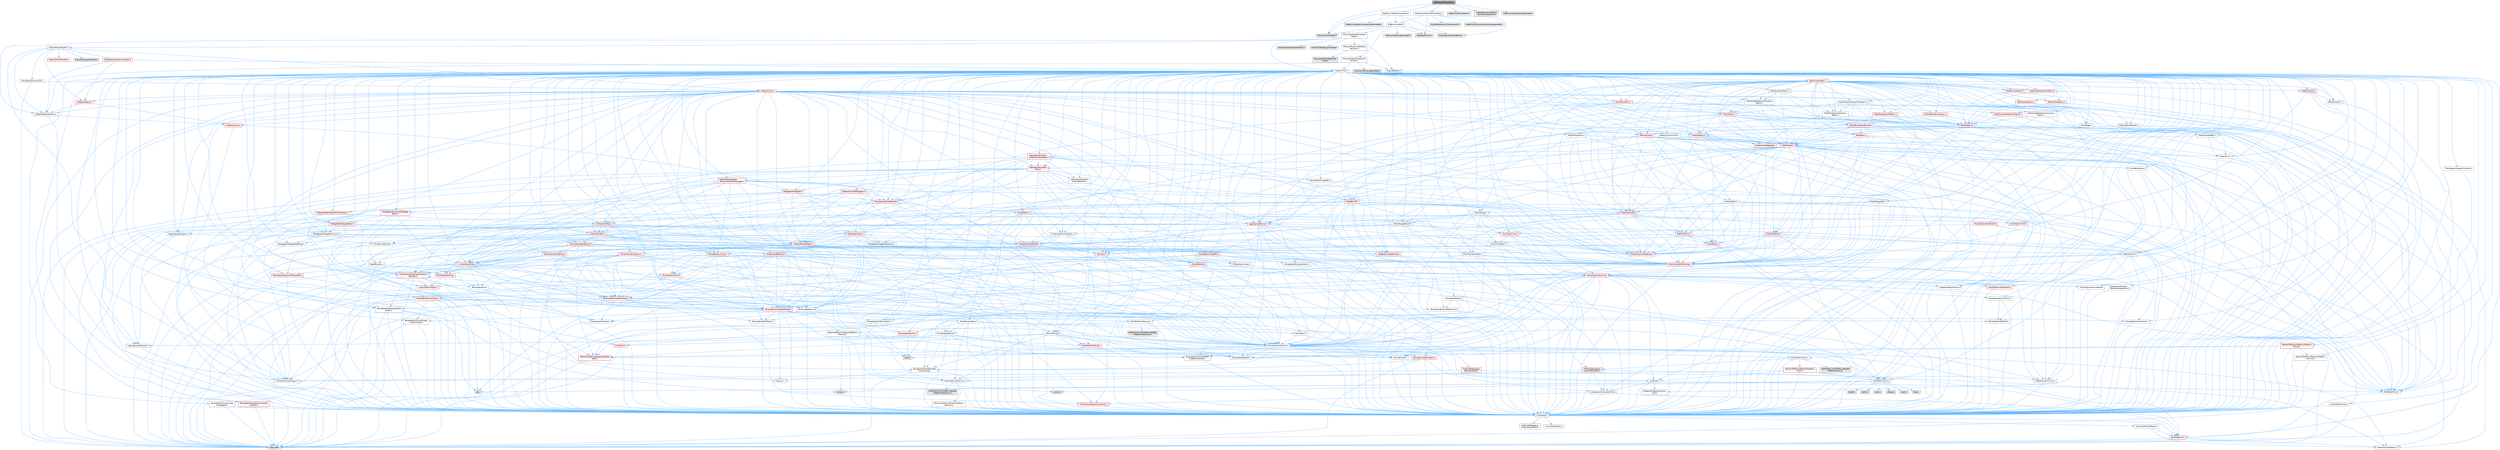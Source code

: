 digraph "RigPhysicsExecution.h"
{
 // INTERACTIVE_SVG=YES
 // LATEX_PDF_SIZE
  bgcolor="transparent";
  edge [fontname=Helvetica,fontsize=10,labelfontname=Helvetica,labelfontsize=10];
  node [fontname=Helvetica,fontsize=10,shape=box,height=0.2,width=0.4];
  Node1 [id="Node000001",label="RigPhysicsExecution.h",height=0.2,width=0.4,color="gray40", fillcolor="grey60", style="filled", fontcolor="black",tooltip=" "];
  Node1 -> Node2 [id="edge1_Node000001_Node000002",color="steelblue1",style="solid",tooltip=" "];
  Node2 [id="Node000002",label="RigPhysicsBodyComponent.h",height=0.2,width=0.4,color="grey40", fillcolor="white", style="filled",URL="$d1/d96/RigPhysicsBodyComponent_8h.html",tooltip=" "];
  Node2 -> Node3 [id="edge2_Node000002_Node000003",color="steelblue1",style="solid",tooltip=" "];
  Node3 [id="Node000003",label="RigPhysicsData.h",height=0.2,width=0.4,color="grey40", fillcolor="white", style="filled",URL="$d7/d66/RigPhysicsData_8h.html",tooltip=" "];
  Node3 -> Node4 [id="edge3_Node000003_Node000004",color="steelblue1",style="solid",tooltip=" "];
  Node4 [id="Node000004",label="PhysicsControlData.h",height=0.2,width=0.4,color="grey60", fillcolor="#E0E0E0", style="filled",tooltip=" "];
  Node3 -> Node5 [id="edge4_Node000003_Node000005",color="steelblue1",style="solid",tooltip=" "];
  Node5 [id="Node000005",label="Rigs/RigPhysics.h",height=0.2,width=0.4,color="grey60", fillcolor="#E0E0E0", style="filled",tooltip=" "];
  Node3 -> Node6 [id="edge5_Node000003_Node000006",color="steelblue1",style="solid",tooltip=" "];
  Node6 [id="Node000006",label="Rigs/RigHierarchyDefines.h",height=0.2,width=0.4,color="grey60", fillcolor="#E0E0E0", style="filled",tooltip=" "];
  Node3 -> Node7 [id="edge6_Node000003_Node000007",color="steelblue1",style="solid",tooltip=" "];
  Node7 [id="Node000007",label="PhysicsEngine/Constraint\lTypes.h",height=0.2,width=0.4,color="grey40", fillcolor="white", style="filled",URL="$d7/dd1/ConstraintTypes_8h.html",tooltip=" "];
  Node7 -> Node8 [id="edge7_Node000007_Node000008",color="steelblue1",style="solid",tooltip=" "];
  Node8 [id="Node000008",label="CoreMinimal.h",height=0.2,width=0.4,color="grey40", fillcolor="white", style="filled",URL="$d7/d67/CoreMinimal_8h.html",tooltip=" "];
  Node8 -> Node9 [id="edge8_Node000008_Node000009",color="steelblue1",style="solid",tooltip=" "];
  Node9 [id="Node000009",label="CoreTypes.h",height=0.2,width=0.4,color="grey40", fillcolor="white", style="filled",URL="$dc/dec/CoreTypes_8h.html",tooltip=" "];
  Node9 -> Node10 [id="edge9_Node000009_Node000010",color="steelblue1",style="solid",tooltip=" "];
  Node10 [id="Node000010",label="HAL/Platform.h",height=0.2,width=0.4,color="red", fillcolor="#FFF0F0", style="filled",URL="$d9/dd0/Platform_8h.html",tooltip=" "];
  Node10 -> Node13 [id="edge10_Node000010_Node000013",color="steelblue1",style="solid",tooltip=" "];
  Node13 [id="Node000013",label="type_traits",height=0.2,width=0.4,color="grey60", fillcolor="#E0E0E0", style="filled",tooltip=" "];
  Node10 -> Node14 [id="edge11_Node000010_Node000014",color="steelblue1",style="solid",tooltip=" "];
  Node14 [id="Node000014",label="PreprocessorHelpers.h",height=0.2,width=0.4,color="grey40", fillcolor="white", style="filled",URL="$db/ddb/PreprocessorHelpers_8h.html",tooltip=" "];
  Node9 -> Node20 [id="edge12_Node000009_Node000020",color="steelblue1",style="solid",tooltip=" "];
  Node20 [id="Node000020",label="ProfilingDebugging\l/UMemoryDefines.h",height=0.2,width=0.4,color="grey40", fillcolor="white", style="filled",URL="$d2/da2/UMemoryDefines_8h.html",tooltip=" "];
  Node9 -> Node21 [id="edge13_Node000009_Node000021",color="steelblue1",style="solid",tooltip=" "];
  Node21 [id="Node000021",label="Misc/CoreMiscDefines.h",height=0.2,width=0.4,color="grey40", fillcolor="white", style="filled",URL="$da/d38/CoreMiscDefines_8h.html",tooltip=" "];
  Node21 -> Node10 [id="edge14_Node000021_Node000010",color="steelblue1",style="solid",tooltip=" "];
  Node21 -> Node14 [id="edge15_Node000021_Node000014",color="steelblue1",style="solid",tooltip=" "];
  Node9 -> Node22 [id="edge16_Node000009_Node000022",color="steelblue1",style="solid",tooltip=" "];
  Node22 [id="Node000022",label="Misc/CoreDefines.h",height=0.2,width=0.4,color="grey40", fillcolor="white", style="filled",URL="$d3/dd2/CoreDefines_8h.html",tooltip=" "];
  Node8 -> Node23 [id="edge17_Node000008_Node000023",color="steelblue1",style="solid",tooltip=" "];
  Node23 [id="Node000023",label="CoreFwd.h",height=0.2,width=0.4,color="grey40", fillcolor="white", style="filled",URL="$d1/d1e/CoreFwd_8h.html",tooltip=" "];
  Node23 -> Node9 [id="edge18_Node000023_Node000009",color="steelblue1",style="solid",tooltip=" "];
  Node23 -> Node24 [id="edge19_Node000023_Node000024",color="steelblue1",style="solid",tooltip=" "];
  Node24 [id="Node000024",label="Containers/ContainersFwd.h",height=0.2,width=0.4,color="grey40", fillcolor="white", style="filled",URL="$d4/d0a/ContainersFwd_8h.html",tooltip=" "];
  Node24 -> Node10 [id="edge20_Node000024_Node000010",color="steelblue1",style="solid",tooltip=" "];
  Node24 -> Node9 [id="edge21_Node000024_Node000009",color="steelblue1",style="solid",tooltip=" "];
  Node24 -> Node25 [id="edge22_Node000024_Node000025",color="steelblue1",style="solid",tooltip=" "];
  Node25 [id="Node000025",label="Traits/IsContiguousContainer.h",height=0.2,width=0.4,color="red", fillcolor="#FFF0F0", style="filled",URL="$d5/d3c/IsContiguousContainer_8h.html",tooltip=" "];
  Node25 -> Node9 [id="edge23_Node000025_Node000009",color="steelblue1",style="solid",tooltip=" "];
  Node23 -> Node28 [id="edge24_Node000023_Node000028",color="steelblue1",style="solid",tooltip=" "];
  Node28 [id="Node000028",label="Math/MathFwd.h",height=0.2,width=0.4,color="grey40", fillcolor="white", style="filled",URL="$d2/d10/MathFwd_8h.html",tooltip=" "];
  Node28 -> Node10 [id="edge25_Node000028_Node000010",color="steelblue1",style="solid",tooltip=" "];
  Node23 -> Node29 [id="edge26_Node000023_Node000029",color="steelblue1",style="solid",tooltip=" "];
  Node29 [id="Node000029",label="UObject/UObjectHierarchy\lFwd.h",height=0.2,width=0.4,color="grey40", fillcolor="white", style="filled",URL="$d3/d13/UObjectHierarchyFwd_8h.html",tooltip=" "];
  Node8 -> Node29 [id="edge27_Node000008_Node000029",color="steelblue1",style="solid",tooltip=" "];
  Node8 -> Node24 [id="edge28_Node000008_Node000024",color="steelblue1",style="solid",tooltip=" "];
  Node8 -> Node30 [id="edge29_Node000008_Node000030",color="steelblue1",style="solid",tooltip=" "];
  Node30 [id="Node000030",label="Misc/VarArgs.h",height=0.2,width=0.4,color="grey40", fillcolor="white", style="filled",URL="$d5/d6f/VarArgs_8h.html",tooltip=" "];
  Node30 -> Node9 [id="edge30_Node000030_Node000009",color="steelblue1",style="solid",tooltip=" "];
  Node8 -> Node31 [id="edge31_Node000008_Node000031",color="steelblue1",style="solid",tooltip=" "];
  Node31 [id="Node000031",label="Logging/LogVerbosity.h",height=0.2,width=0.4,color="grey40", fillcolor="white", style="filled",URL="$d2/d8f/LogVerbosity_8h.html",tooltip=" "];
  Node31 -> Node9 [id="edge32_Node000031_Node000009",color="steelblue1",style="solid",tooltip=" "];
  Node8 -> Node32 [id="edge33_Node000008_Node000032",color="steelblue1",style="solid",tooltip=" "];
  Node32 [id="Node000032",label="Misc/OutputDevice.h",height=0.2,width=0.4,color="grey40", fillcolor="white", style="filled",URL="$d7/d32/OutputDevice_8h.html",tooltip=" "];
  Node32 -> Node23 [id="edge34_Node000032_Node000023",color="steelblue1",style="solid",tooltip=" "];
  Node32 -> Node9 [id="edge35_Node000032_Node000009",color="steelblue1",style="solid",tooltip=" "];
  Node32 -> Node31 [id="edge36_Node000032_Node000031",color="steelblue1",style="solid",tooltip=" "];
  Node32 -> Node30 [id="edge37_Node000032_Node000030",color="steelblue1",style="solid",tooltip=" "];
  Node32 -> Node33 [id="edge38_Node000032_Node000033",color="steelblue1",style="solid",tooltip=" "];
  Node33 [id="Node000033",label="Templates/IsArrayOrRefOf\lTypeByPredicate.h",height=0.2,width=0.4,color="grey40", fillcolor="white", style="filled",URL="$d6/da1/IsArrayOrRefOfTypeByPredicate_8h.html",tooltip=" "];
  Node33 -> Node9 [id="edge39_Node000033_Node000009",color="steelblue1",style="solid",tooltip=" "];
  Node32 -> Node34 [id="edge40_Node000032_Node000034",color="steelblue1",style="solid",tooltip=" "];
  Node34 [id="Node000034",label="Templates/IsValidVariadic\lFunctionArg.h",height=0.2,width=0.4,color="grey40", fillcolor="white", style="filled",URL="$d0/dc8/IsValidVariadicFunctionArg_8h.html",tooltip=" "];
  Node34 -> Node9 [id="edge41_Node000034_Node000009",color="steelblue1",style="solid",tooltip=" "];
  Node34 -> Node35 [id="edge42_Node000034_Node000035",color="steelblue1",style="solid",tooltip=" "];
  Node35 [id="Node000035",label="IsEnum.h",height=0.2,width=0.4,color="grey40", fillcolor="white", style="filled",URL="$d4/de5/IsEnum_8h.html",tooltip=" "];
  Node34 -> Node13 [id="edge43_Node000034_Node000013",color="steelblue1",style="solid",tooltip=" "];
  Node32 -> Node36 [id="edge44_Node000032_Node000036",color="steelblue1",style="solid",tooltip=" "];
  Node36 [id="Node000036",label="Traits/IsCharEncodingCompatible\lWith.h",height=0.2,width=0.4,color="red", fillcolor="#FFF0F0", style="filled",URL="$df/dd1/IsCharEncodingCompatibleWith_8h.html",tooltip=" "];
  Node36 -> Node13 [id="edge45_Node000036_Node000013",color="steelblue1",style="solid",tooltip=" "];
  Node8 -> Node38 [id="edge46_Node000008_Node000038",color="steelblue1",style="solid",tooltip=" "];
  Node38 [id="Node000038",label="HAL/PlatformCrt.h",height=0.2,width=0.4,color="grey40", fillcolor="white", style="filled",URL="$d8/d75/PlatformCrt_8h.html",tooltip=" "];
  Node38 -> Node39 [id="edge47_Node000038_Node000039",color="steelblue1",style="solid",tooltip=" "];
  Node39 [id="Node000039",label="new",height=0.2,width=0.4,color="grey60", fillcolor="#E0E0E0", style="filled",tooltip=" "];
  Node38 -> Node40 [id="edge48_Node000038_Node000040",color="steelblue1",style="solid",tooltip=" "];
  Node40 [id="Node000040",label="wchar.h",height=0.2,width=0.4,color="grey60", fillcolor="#E0E0E0", style="filled",tooltip=" "];
  Node38 -> Node41 [id="edge49_Node000038_Node000041",color="steelblue1",style="solid",tooltip=" "];
  Node41 [id="Node000041",label="stddef.h",height=0.2,width=0.4,color="grey60", fillcolor="#E0E0E0", style="filled",tooltip=" "];
  Node38 -> Node42 [id="edge50_Node000038_Node000042",color="steelblue1",style="solid",tooltip=" "];
  Node42 [id="Node000042",label="stdlib.h",height=0.2,width=0.4,color="grey60", fillcolor="#E0E0E0", style="filled",tooltip=" "];
  Node38 -> Node43 [id="edge51_Node000038_Node000043",color="steelblue1",style="solid",tooltip=" "];
  Node43 [id="Node000043",label="stdio.h",height=0.2,width=0.4,color="grey60", fillcolor="#E0E0E0", style="filled",tooltip=" "];
  Node38 -> Node44 [id="edge52_Node000038_Node000044",color="steelblue1",style="solid",tooltip=" "];
  Node44 [id="Node000044",label="stdarg.h",height=0.2,width=0.4,color="grey60", fillcolor="#E0E0E0", style="filled",tooltip=" "];
  Node38 -> Node45 [id="edge53_Node000038_Node000045",color="steelblue1",style="solid",tooltip=" "];
  Node45 [id="Node000045",label="math.h",height=0.2,width=0.4,color="grey60", fillcolor="#E0E0E0", style="filled",tooltip=" "];
  Node38 -> Node46 [id="edge54_Node000038_Node000046",color="steelblue1",style="solid",tooltip=" "];
  Node46 [id="Node000046",label="float.h",height=0.2,width=0.4,color="grey60", fillcolor="#E0E0E0", style="filled",tooltip=" "];
  Node38 -> Node47 [id="edge55_Node000038_Node000047",color="steelblue1",style="solid",tooltip=" "];
  Node47 [id="Node000047",label="string.h",height=0.2,width=0.4,color="grey60", fillcolor="#E0E0E0", style="filled",tooltip=" "];
  Node8 -> Node48 [id="edge56_Node000008_Node000048",color="steelblue1",style="solid",tooltip=" "];
  Node48 [id="Node000048",label="HAL/PlatformMisc.h",height=0.2,width=0.4,color="grey40", fillcolor="white", style="filled",URL="$d0/df5/PlatformMisc_8h.html",tooltip=" "];
  Node48 -> Node9 [id="edge57_Node000048_Node000009",color="steelblue1",style="solid",tooltip=" "];
  Node48 -> Node49 [id="edge58_Node000048_Node000049",color="steelblue1",style="solid",tooltip=" "];
  Node49 [id="Node000049",label="GenericPlatform/GenericPlatform\lMisc.h",height=0.2,width=0.4,color="red", fillcolor="#FFF0F0", style="filled",URL="$db/d9a/GenericPlatformMisc_8h.html",tooltip=" "];
  Node49 -> Node23 [id="edge59_Node000049_Node000023",color="steelblue1",style="solid",tooltip=" "];
  Node49 -> Node9 [id="edge60_Node000049_Node000009",color="steelblue1",style="solid",tooltip=" "];
  Node49 -> Node38 [id="edge61_Node000049_Node000038",color="steelblue1",style="solid",tooltip=" "];
  Node49 -> Node53 [id="edge62_Node000049_Node000053",color="steelblue1",style="solid",tooltip=" "];
  Node53 [id="Node000053",label="Math/NumericLimits.h",height=0.2,width=0.4,color="grey40", fillcolor="white", style="filled",URL="$df/d1b/NumericLimits_8h.html",tooltip=" "];
  Node53 -> Node9 [id="edge63_Node000053_Node000009",color="steelblue1",style="solid",tooltip=" "];
  Node49 -> Node55 [id="edge64_Node000049_Node000055",color="steelblue1",style="solid",tooltip=" "];
  Node55 [id="Node000055",label="Misc/EnumClassFlags.h",height=0.2,width=0.4,color="grey40", fillcolor="white", style="filled",URL="$d8/de7/EnumClassFlags_8h.html",tooltip=" "];
  Node48 -> Node58 [id="edge65_Node000048_Node000058",color="steelblue1",style="solid",tooltip=" "];
  Node58 [id="Node000058",label="COMPILED_PLATFORM_HEADER\l(PlatformMisc.h)",height=0.2,width=0.4,color="grey60", fillcolor="#E0E0E0", style="filled",tooltip=" "];
  Node48 -> Node59 [id="edge66_Node000048_Node000059",color="steelblue1",style="solid",tooltip=" "];
  Node59 [id="Node000059",label="ProfilingDebugging\l/CpuProfilerTrace.h",height=0.2,width=0.4,color="red", fillcolor="#FFF0F0", style="filled",URL="$da/dcb/CpuProfilerTrace_8h.html",tooltip=" "];
  Node59 -> Node9 [id="edge67_Node000059_Node000009",color="steelblue1",style="solid",tooltip=" "];
  Node59 -> Node24 [id="edge68_Node000059_Node000024",color="steelblue1",style="solid",tooltip=" "];
  Node59 -> Node60 [id="edge69_Node000059_Node000060",color="steelblue1",style="solid",tooltip=" "];
  Node60 [id="Node000060",label="HAL/PlatformAtomics.h",height=0.2,width=0.4,color="grey40", fillcolor="white", style="filled",URL="$d3/d36/PlatformAtomics_8h.html",tooltip=" "];
  Node60 -> Node9 [id="edge70_Node000060_Node000009",color="steelblue1",style="solid",tooltip=" "];
  Node60 -> Node61 [id="edge71_Node000060_Node000061",color="steelblue1",style="solid",tooltip=" "];
  Node61 [id="Node000061",label="GenericPlatform/GenericPlatform\lAtomics.h",height=0.2,width=0.4,color="grey40", fillcolor="white", style="filled",URL="$da/d72/GenericPlatformAtomics_8h.html",tooltip=" "];
  Node61 -> Node9 [id="edge72_Node000061_Node000009",color="steelblue1",style="solid",tooltip=" "];
  Node60 -> Node62 [id="edge73_Node000060_Node000062",color="steelblue1",style="solid",tooltip=" "];
  Node62 [id="Node000062",label="COMPILED_PLATFORM_HEADER\l(PlatformAtomics.h)",height=0.2,width=0.4,color="grey60", fillcolor="#E0E0E0", style="filled",tooltip=" "];
  Node59 -> Node14 [id="edge74_Node000059_Node000014",color="steelblue1",style="solid",tooltip=" "];
  Node8 -> Node67 [id="edge75_Node000008_Node000067",color="steelblue1",style="solid",tooltip=" "];
  Node67 [id="Node000067",label="Misc/AssertionMacros.h",height=0.2,width=0.4,color="grey40", fillcolor="white", style="filled",URL="$d0/dfa/AssertionMacros_8h.html",tooltip=" "];
  Node67 -> Node9 [id="edge76_Node000067_Node000009",color="steelblue1",style="solid",tooltip=" "];
  Node67 -> Node10 [id="edge77_Node000067_Node000010",color="steelblue1",style="solid",tooltip=" "];
  Node67 -> Node48 [id="edge78_Node000067_Node000048",color="steelblue1",style="solid",tooltip=" "];
  Node67 -> Node14 [id="edge79_Node000067_Node000014",color="steelblue1",style="solid",tooltip=" "];
  Node67 -> Node68 [id="edge80_Node000067_Node000068",color="steelblue1",style="solid",tooltip=" "];
  Node68 [id="Node000068",label="Templates/EnableIf.h",height=0.2,width=0.4,color="grey40", fillcolor="white", style="filled",URL="$d7/d60/EnableIf_8h.html",tooltip=" "];
  Node68 -> Node9 [id="edge81_Node000068_Node000009",color="steelblue1",style="solid",tooltip=" "];
  Node67 -> Node33 [id="edge82_Node000067_Node000033",color="steelblue1",style="solid",tooltip=" "];
  Node67 -> Node34 [id="edge83_Node000067_Node000034",color="steelblue1",style="solid",tooltip=" "];
  Node67 -> Node36 [id="edge84_Node000067_Node000036",color="steelblue1",style="solid",tooltip=" "];
  Node67 -> Node30 [id="edge85_Node000067_Node000030",color="steelblue1",style="solid",tooltip=" "];
  Node67 -> Node69 [id="edge86_Node000067_Node000069",color="steelblue1",style="solid",tooltip=" "];
  Node69 [id="Node000069",label="String/FormatStringSan.h",height=0.2,width=0.4,color="red", fillcolor="#FFF0F0", style="filled",URL="$d3/d8b/FormatStringSan_8h.html",tooltip=" "];
  Node69 -> Node13 [id="edge87_Node000069_Node000013",color="steelblue1",style="solid",tooltip=" "];
  Node69 -> Node9 [id="edge88_Node000069_Node000009",color="steelblue1",style="solid",tooltip=" "];
  Node69 -> Node34 [id="edge89_Node000069_Node000034",color="steelblue1",style="solid",tooltip=" "];
  Node69 -> Node24 [id="edge90_Node000069_Node000024",color="steelblue1",style="solid",tooltip=" "];
  Node67 -> Node75 [id="edge91_Node000067_Node000075",color="steelblue1",style="solid",tooltip=" "];
  Node75 [id="Node000075",label="atomic",height=0.2,width=0.4,color="grey60", fillcolor="#E0E0E0", style="filled",tooltip=" "];
  Node8 -> Node76 [id="edge92_Node000008_Node000076",color="steelblue1",style="solid",tooltip=" "];
  Node76 [id="Node000076",label="Templates/IsPointer.h",height=0.2,width=0.4,color="grey40", fillcolor="white", style="filled",URL="$d7/d05/IsPointer_8h.html",tooltip=" "];
  Node76 -> Node9 [id="edge93_Node000076_Node000009",color="steelblue1",style="solid",tooltip=" "];
  Node8 -> Node77 [id="edge94_Node000008_Node000077",color="steelblue1",style="solid",tooltip=" "];
  Node77 [id="Node000077",label="HAL/PlatformMemory.h",height=0.2,width=0.4,color="grey40", fillcolor="white", style="filled",URL="$de/d68/PlatformMemory_8h.html",tooltip=" "];
  Node77 -> Node9 [id="edge95_Node000077_Node000009",color="steelblue1",style="solid",tooltip=" "];
  Node77 -> Node78 [id="edge96_Node000077_Node000078",color="steelblue1",style="solid",tooltip=" "];
  Node78 [id="Node000078",label="GenericPlatform/GenericPlatform\lMemory.h",height=0.2,width=0.4,color="grey40", fillcolor="white", style="filled",URL="$dd/d22/GenericPlatformMemory_8h.html",tooltip=" "];
  Node78 -> Node23 [id="edge97_Node000078_Node000023",color="steelblue1",style="solid",tooltip=" "];
  Node78 -> Node9 [id="edge98_Node000078_Node000009",color="steelblue1",style="solid",tooltip=" "];
  Node78 -> Node79 [id="edge99_Node000078_Node000079",color="steelblue1",style="solid",tooltip=" "];
  Node79 [id="Node000079",label="HAL/PlatformString.h",height=0.2,width=0.4,color="red", fillcolor="#FFF0F0", style="filled",URL="$db/db5/PlatformString_8h.html",tooltip=" "];
  Node79 -> Node9 [id="edge100_Node000079_Node000009",color="steelblue1",style="solid",tooltip=" "];
  Node78 -> Node47 [id="edge101_Node000078_Node000047",color="steelblue1",style="solid",tooltip=" "];
  Node78 -> Node40 [id="edge102_Node000078_Node000040",color="steelblue1",style="solid",tooltip=" "];
  Node77 -> Node81 [id="edge103_Node000077_Node000081",color="steelblue1",style="solid",tooltip=" "];
  Node81 [id="Node000081",label="COMPILED_PLATFORM_HEADER\l(PlatformMemory.h)",height=0.2,width=0.4,color="grey60", fillcolor="#E0E0E0", style="filled",tooltip=" "];
  Node8 -> Node60 [id="edge104_Node000008_Node000060",color="steelblue1",style="solid",tooltip=" "];
  Node8 -> Node82 [id="edge105_Node000008_Node000082",color="steelblue1",style="solid",tooltip=" "];
  Node82 [id="Node000082",label="Misc/Exec.h",height=0.2,width=0.4,color="grey40", fillcolor="white", style="filled",URL="$de/ddb/Exec_8h.html",tooltip=" "];
  Node82 -> Node9 [id="edge106_Node000082_Node000009",color="steelblue1",style="solid",tooltip=" "];
  Node82 -> Node67 [id="edge107_Node000082_Node000067",color="steelblue1",style="solid",tooltip=" "];
  Node8 -> Node83 [id="edge108_Node000008_Node000083",color="steelblue1",style="solid",tooltip=" "];
  Node83 [id="Node000083",label="HAL/MemoryBase.h",height=0.2,width=0.4,color="grey40", fillcolor="white", style="filled",URL="$d6/d9f/MemoryBase_8h.html",tooltip=" "];
  Node83 -> Node9 [id="edge109_Node000083_Node000009",color="steelblue1",style="solid",tooltip=" "];
  Node83 -> Node60 [id="edge110_Node000083_Node000060",color="steelblue1",style="solid",tooltip=" "];
  Node83 -> Node38 [id="edge111_Node000083_Node000038",color="steelblue1",style="solid",tooltip=" "];
  Node83 -> Node82 [id="edge112_Node000083_Node000082",color="steelblue1",style="solid",tooltip=" "];
  Node83 -> Node32 [id="edge113_Node000083_Node000032",color="steelblue1",style="solid",tooltip=" "];
  Node83 -> Node84 [id="edge114_Node000083_Node000084",color="steelblue1",style="solid",tooltip=" "];
  Node84 [id="Node000084",label="Templates/Atomic.h",height=0.2,width=0.4,color="red", fillcolor="#FFF0F0", style="filled",URL="$d3/d91/Atomic_8h.html",tooltip=" "];
  Node84 -> Node75 [id="edge115_Node000084_Node000075",color="steelblue1",style="solid",tooltip=" "];
  Node8 -> Node93 [id="edge116_Node000008_Node000093",color="steelblue1",style="solid",tooltip=" "];
  Node93 [id="Node000093",label="HAL/UnrealMemory.h",height=0.2,width=0.4,color="grey40", fillcolor="white", style="filled",URL="$d9/d96/UnrealMemory_8h.html",tooltip=" "];
  Node93 -> Node9 [id="edge117_Node000093_Node000009",color="steelblue1",style="solid",tooltip=" "];
  Node93 -> Node78 [id="edge118_Node000093_Node000078",color="steelblue1",style="solid",tooltip=" "];
  Node93 -> Node83 [id="edge119_Node000093_Node000083",color="steelblue1",style="solid",tooltip=" "];
  Node93 -> Node77 [id="edge120_Node000093_Node000077",color="steelblue1",style="solid",tooltip=" "];
  Node93 -> Node94 [id="edge121_Node000093_Node000094",color="steelblue1",style="solid",tooltip=" "];
  Node94 [id="Node000094",label="ProfilingDebugging\l/MemoryTrace.h",height=0.2,width=0.4,color="red", fillcolor="#FFF0F0", style="filled",URL="$da/dd7/MemoryTrace_8h.html",tooltip=" "];
  Node94 -> Node10 [id="edge122_Node000094_Node000010",color="steelblue1",style="solid",tooltip=" "];
  Node94 -> Node55 [id="edge123_Node000094_Node000055",color="steelblue1",style="solid",tooltip=" "];
  Node93 -> Node76 [id="edge124_Node000093_Node000076",color="steelblue1",style="solid",tooltip=" "];
  Node8 -> Node95 [id="edge125_Node000008_Node000095",color="steelblue1",style="solid",tooltip=" "];
  Node95 [id="Node000095",label="Templates/IsArithmetic.h",height=0.2,width=0.4,color="grey40", fillcolor="white", style="filled",URL="$d2/d5d/IsArithmetic_8h.html",tooltip=" "];
  Node95 -> Node9 [id="edge126_Node000095_Node000009",color="steelblue1",style="solid",tooltip=" "];
  Node8 -> Node89 [id="edge127_Node000008_Node000089",color="steelblue1",style="solid",tooltip=" "];
  Node89 [id="Node000089",label="Templates/AndOrNot.h",height=0.2,width=0.4,color="grey40", fillcolor="white", style="filled",URL="$db/d0a/AndOrNot_8h.html",tooltip=" "];
  Node89 -> Node9 [id="edge128_Node000089_Node000009",color="steelblue1",style="solid",tooltip=" "];
  Node8 -> Node96 [id="edge129_Node000008_Node000096",color="steelblue1",style="solid",tooltip=" "];
  Node96 [id="Node000096",label="Templates/IsPODType.h",height=0.2,width=0.4,color="grey40", fillcolor="white", style="filled",URL="$d7/db1/IsPODType_8h.html",tooltip=" "];
  Node96 -> Node9 [id="edge130_Node000096_Node000009",color="steelblue1",style="solid",tooltip=" "];
  Node8 -> Node97 [id="edge131_Node000008_Node000097",color="steelblue1",style="solid",tooltip=" "];
  Node97 [id="Node000097",label="Templates/IsUECoreType.h",height=0.2,width=0.4,color="grey40", fillcolor="white", style="filled",URL="$d1/db8/IsUECoreType_8h.html",tooltip=" "];
  Node97 -> Node9 [id="edge132_Node000097_Node000009",color="steelblue1",style="solid",tooltip=" "];
  Node97 -> Node13 [id="edge133_Node000097_Node000013",color="steelblue1",style="solid",tooltip=" "];
  Node8 -> Node90 [id="edge134_Node000008_Node000090",color="steelblue1",style="solid",tooltip=" "];
  Node90 [id="Node000090",label="Templates/IsTriviallyCopy\lConstructible.h",height=0.2,width=0.4,color="grey40", fillcolor="white", style="filled",URL="$d3/d78/IsTriviallyCopyConstructible_8h.html",tooltip=" "];
  Node90 -> Node9 [id="edge135_Node000090_Node000009",color="steelblue1",style="solid",tooltip=" "];
  Node90 -> Node13 [id="edge136_Node000090_Node000013",color="steelblue1",style="solid",tooltip=" "];
  Node8 -> Node98 [id="edge137_Node000008_Node000098",color="steelblue1",style="solid",tooltip=" "];
  Node98 [id="Node000098",label="Templates/UnrealTypeTraits.h",height=0.2,width=0.4,color="red", fillcolor="#FFF0F0", style="filled",URL="$d2/d2d/UnrealTypeTraits_8h.html",tooltip=" "];
  Node98 -> Node9 [id="edge138_Node000098_Node000009",color="steelblue1",style="solid",tooltip=" "];
  Node98 -> Node76 [id="edge139_Node000098_Node000076",color="steelblue1",style="solid",tooltip=" "];
  Node98 -> Node67 [id="edge140_Node000098_Node000067",color="steelblue1",style="solid",tooltip=" "];
  Node98 -> Node89 [id="edge141_Node000098_Node000089",color="steelblue1",style="solid",tooltip=" "];
  Node98 -> Node68 [id="edge142_Node000098_Node000068",color="steelblue1",style="solid",tooltip=" "];
  Node98 -> Node95 [id="edge143_Node000098_Node000095",color="steelblue1",style="solid",tooltip=" "];
  Node98 -> Node35 [id="edge144_Node000098_Node000035",color="steelblue1",style="solid",tooltip=" "];
  Node98 -> Node96 [id="edge145_Node000098_Node000096",color="steelblue1",style="solid",tooltip=" "];
  Node98 -> Node97 [id="edge146_Node000098_Node000097",color="steelblue1",style="solid",tooltip=" "];
  Node98 -> Node90 [id="edge147_Node000098_Node000090",color="steelblue1",style="solid",tooltip=" "];
  Node8 -> Node68 [id="edge148_Node000008_Node000068",color="steelblue1",style="solid",tooltip=" "];
  Node8 -> Node100 [id="edge149_Node000008_Node000100",color="steelblue1",style="solid",tooltip=" "];
  Node100 [id="Node000100",label="Templates/RemoveReference.h",height=0.2,width=0.4,color="grey40", fillcolor="white", style="filled",URL="$da/dbe/RemoveReference_8h.html",tooltip=" "];
  Node100 -> Node9 [id="edge150_Node000100_Node000009",color="steelblue1",style="solid",tooltip=" "];
  Node8 -> Node101 [id="edge151_Node000008_Node000101",color="steelblue1",style="solid",tooltip=" "];
  Node101 [id="Node000101",label="Templates/IntegralConstant.h",height=0.2,width=0.4,color="grey40", fillcolor="white", style="filled",URL="$db/d1b/IntegralConstant_8h.html",tooltip=" "];
  Node101 -> Node9 [id="edge152_Node000101_Node000009",color="steelblue1",style="solid",tooltip=" "];
  Node8 -> Node102 [id="edge153_Node000008_Node000102",color="steelblue1",style="solid",tooltip=" "];
  Node102 [id="Node000102",label="Templates/IsClass.h",height=0.2,width=0.4,color="grey40", fillcolor="white", style="filled",URL="$db/dcb/IsClass_8h.html",tooltip=" "];
  Node102 -> Node9 [id="edge154_Node000102_Node000009",color="steelblue1",style="solid",tooltip=" "];
  Node8 -> Node103 [id="edge155_Node000008_Node000103",color="steelblue1",style="solid",tooltip=" "];
  Node103 [id="Node000103",label="Templates/TypeCompatible\lBytes.h",height=0.2,width=0.4,color="grey40", fillcolor="white", style="filled",URL="$df/d0a/TypeCompatibleBytes_8h.html",tooltip=" "];
  Node103 -> Node9 [id="edge156_Node000103_Node000009",color="steelblue1",style="solid",tooltip=" "];
  Node103 -> Node47 [id="edge157_Node000103_Node000047",color="steelblue1",style="solid",tooltip=" "];
  Node103 -> Node39 [id="edge158_Node000103_Node000039",color="steelblue1",style="solid",tooltip=" "];
  Node103 -> Node13 [id="edge159_Node000103_Node000013",color="steelblue1",style="solid",tooltip=" "];
  Node8 -> Node25 [id="edge160_Node000008_Node000025",color="steelblue1",style="solid",tooltip=" "];
  Node8 -> Node104 [id="edge161_Node000008_Node000104",color="steelblue1",style="solid",tooltip=" "];
  Node104 [id="Node000104",label="Templates/UnrealTemplate.h",height=0.2,width=0.4,color="red", fillcolor="#FFF0F0", style="filled",URL="$d4/d24/UnrealTemplate_8h.html",tooltip=" "];
  Node104 -> Node9 [id="edge162_Node000104_Node000009",color="steelblue1",style="solid",tooltip=" "];
  Node104 -> Node76 [id="edge163_Node000104_Node000076",color="steelblue1",style="solid",tooltip=" "];
  Node104 -> Node93 [id="edge164_Node000104_Node000093",color="steelblue1",style="solid",tooltip=" "];
  Node104 -> Node98 [id="edge165_Node000104_Node000098",color="steelblue1",style="solid",tooltip=" "];
  Node104 -> Node100 [id="edge166_Node000104_Node000100",color="steelblue1",style="solid",tooltip=" "];
  Node104 -> Node103 [id="edge167_Node000104_Node000103",color="steelblue1",style="solid",tooltip=" "];
  Node104 -> Node25 [id="edge168_Node000104_Node000025",color="steelblue1",style="solid",tooltip=" "];
  Node104 -> Node13 [id="edge169_Node000104_Node000013",color="steelblue1",style="solid",tooltip=" "];
  Node8 -> Node53 [id="edge170_Node000008_Node000053",color="steelblue1",style="solid",tooltip=" "];
  Node8 -> Node108 [id="edge171_Node000008_Node000108",color="steelblue1",style="solid",tooltip=" "];
  Node108 [id="Node000108",label="HAL/PlatformMath.h",height=0.2,width=0.4,color="red", fillcolor="#FFF0F0", style="filled",URL="$dc/d53/PlatformMath_8h.html",tooltip=" "];
  Node108 -> Node9 [id="edge172_Node000108_Node000009",color="steelblue1",style="solid",tooltip=" "];
  Node8 -> Node91 [id="edge173_Node000008_Node000091",color="steelblue1",style="solid",tooltip=" "];
  Node91 [id="Node000091",label="Templates/IsTriviallyCopy\lAssignable.h",height=0.2,width=0.4,color="grey40", fillcolor="white", style="filled",URL="$d2/df2/IsTriviallyCopyAssignable_8h.html",tooltip=" "];
  Node91 -> Node9 [id="edge174_Node000091_Node000009",color="steelblue1",style="solid",tooltip=" "];
  Node91 -> Node13 [id="edge175_Node000091_Node000013",color="steelblue1",style="solid",tooltip=" "];
  Node8 -> Node116 [id="edge176_Node000008_Node000116",color="steelblue1",style="solid",tooltip=" "];
  Node116 [id="Node000116",label="Templates/MemoryOps.h",height=0.2,width=0.4,color="red", fillcolor="#FFF0F0", style="filled",URL="$db/dea/MemoryOps_8h.html",tooltip=" "];
  Node116 -> Node9 [id="edge177_Node000116_Node000009",color="steelblue1",style="solid",tooltip=" "];
  Node116 -> Node93 [id="edge178_Node000116_Node000093",color="steelblue1",style="solid",tooltip=" "];
  Node116 -> Node91 [id="edge179_Node000116_Node000091",color="steelblue1",style="solid",tooltip=" "];
  Node116 -> Node90 [id="edge180_Node000116_Node000090",color="steelblue1",style="solid",tooltip=" "];
  Node116 -> Node98 [id="edge181_Node000116_Node000098",color="steelblue1",style="solid",tooltip=" "];
  Node116 -> Node39 [id="edge182_Node000116_Node000039",color="steelblue1",style="solid",tooltip=" "];
  Node116 -> Node13 [id="edge183_Node000116_Node000013",color="steelblue1",style="solid",tooltip=" "];
  Node8 -> Node117 [id="edge184_Node000008_Node000117",color="steelblue1",style="solid",tooltip=" "];
  Node117 [id="Node000117",label="Containers/ContainerAllocation\lPolicies.h",height=0.2,width=0.4,color="red", fillcolor="#FFF0F0", style="filled",URL="$d7/dff/ContainerAllocationPolicies_8h.html",tooltip=" "];
  Node117 -> Node9 [id="edge185_Node000117_Node000009",color="steelblue1",style="solid",tooltip=" "];
  Node117 -> Node117 [id="edge186_Node000117_Node000117",color="steelblue1",style="solid",tooltip=" "];
  Node117 -> Node108 [id="edge187_Node000117_Node000108",color="steelblue1",style="solid",tooltip=" "];
  Node117 -> Node93 [id="edge188_Node000117_Node000093",color="steelblue1",style="solid",tooltip=" "];
  Node117 -> Node53 [id="edge189_Node000117_Node000053",color="steelblue1",style="solid",tooltip=" "];
  Node117 -> Node67 [id="edge190_Node000117_Node000067",color="steelblue1",style="solid",tooltip=" "];
  Node117 -> Node116 [id="edge191_Node000117_Node000116",color="steelblue1",style="solid",tooltip=" "];
  Node117 -> Node103 [id="edge192_Node000117_Node000103",color="steelblue1",style="solid",tooltip=" "];
  Node117 -> Node13 [id="edge193_Node000117_Node000013",color="steelblue1",style="solid",tooltip=" "];
  Node8 -> Node120 [id="edge194_Node000008_Node000120",color="steelblue1",style="solid",tooltip=" "];
  Node120 [id="Node000120",label="Templates/IsEnumClass.h",height=0.2,width=0.4,color="grey40", fillcolor="white", style="filled",URL="$d7/d15/IsEnumClass_8h.html",tooltip=" "];
  Node120 -> Node9 [id="edge195_Node000120_Node000009",color="steelblue1",style="solid",tooltip=" "];
  Node120 -> Node89 [id="edge196_Node000120_Node000089",color="steelblue1",style="solid",tooltip=" "];
  Node8 -> Node121 [id="edge197_Node000008_Node000121",color="steelblue1",style="solid",tooltip=" "];
  Node121 [id="Node000121",label="HAL/PlatformProperties.h",height=0.2,width=0.4,color="red", fillcolor="#FFF0F0", style="filled",URL="$d9/db0/PlatformProperties_8h.html",tooltip=" "];
  Node121 -> Node9 [id="edge198_Node000121_Node000009",color="steelblue1",style="solid",tooltip=" "];
  Node8 -> Node124 [id="edge199_Node000008_Node000124",color="steelblue1",style="solid",tooltip=" "];
  Node124 [id="Node000124",label="Misc/EngineVersionBase.h",height=0.2,width=0.4,color="grey40", fillcolor="white", style="filled",URL="$d5/d2b/EngineVersionBase_8h.html",tooltip=" "];
  Node124 -> Node9 [id="edge200_Node000124_Node000009",color="steelblue1",style="solid",tooltip=" "];
  Node8 -> Node125 [id="edge201_Node000008_Node000125",color="steelblue1",style="solid",tooltip=" "];
  Node125 [id="Node000125",label="Internationalization\l/TextNamespaceFwd.h",height=0.2,width=0.4,color="grey40", fillcolor="white", style="filled",URL="$d8/d97/TextNamespaceFwd_8h.html",tooltip=" "];
  Node125 -> Node9 [id="edge202_Node000125_Node000009",color="steelblue1",style="solid",tooltip=" "];
  Node8 -> Node126 [id="edge203_Node000008_Node000126",color="steelblue1",style="solid",tooltip=" "];
  Node126 [id="Node000126",label="Serialization/Archive.h",height=0.2,width=0.4,color="red", fillcolor="#FFF0F0", style="filled",URL="$d7/d3b/Archive_8h.html",tooltip=" "];
  Node126 -> Node23 [id="edge204_Node000126_Node000023",color="steelblue1",style="solid",tooltip=" "];
  Node126 -> Node9 [id="edge205_Node000126_Node000009",color="steelblue1",style="solid",tooltip=" "];
  Node126 -> Node121 [id="edge206_Node000126_Node000121",color="steelblue1",style="solid",tooltip=" "];
  Node126 -> Node125 [id="edge207_Node000126_Node000125",color="steelblue1",style="solid",tooltip=" "];
  Node126 -> Node28 [id="edge208_Node000126_Node000028",color="steelblue1",style="solid",tooltip=" "];
  Node126 -> Node67 [id="edge209_Node000126_Node000067",color="steelblue1",style="solid",tooltip=" "];
  Node126 -> Node124 [id="edge210_Node000126_Node000124",color="steelblue1",style="solid",tooltip=" "];
  Node126 -> Node30 [id="edge211_Node000126_Node000030",color="steelblue1",style="solid",tooltip=" "];
  Node126 -> Node68 [id="edge212_Node000126_Node000068",color="steelblue1",style="solid",tooltip=" "];
  Node126 -> Node33 [id="edge213_Node000126_Node000033",color="steelblue1",style="solid",tooltip=" "];
  Node126 -> Node120 [id="edge214_Node000126_Node000120",color="steelblue1",style="solid",tooltip=" "];
  Node126 -> Node34 [id="edge215_Node000126_Node000034",color="steelblue1",style="solid",tooltip=" "];
  Node126 -> Node104 [id="edge216_Node000126_Node000104",color="steelblue1",style="solid",tooltip=" "];
  Node126 -> Node36 [id="edge217_Node000126_Node000036",color="steelblue1",style="solid",tooltip=" "];
  Node126 -> Node129 [id="edge218_Node000126_Node000129",color="steelblue1",style="solid",tooltip=" "];
  Node129 [id="Node000129",label="UObject/ObjectVersion.h",height=0.2,width=0.4,color="grey40", fillcolor="white", style="filled",URL="$da/d63/ObjectVersion_8h.html",tooltip=" "];
  Node129 -> Node9 [id="edge219_Node000129_Node000009",color="steelblue1",style="solid",tooltip=" "];
  Node8 -> Node130 [id="edge220_Node000008_Node000130",color="steelblue1",style="solid",tooltip=" "];
  Node130 [id="Node000130",label="Templates/Less.h",height=0.2,width=0.4,color="grey40", fillcolor="white", style="filled",URL="$de/dc8/Less_8h.html",tooltip=" "];
  Node130 -> Node9 [id="edge221_Node000130_Node000009",color="steelblue1",style="solid",tooltip=" "];
  Node130 -> Node104 [id="edge222_Node000130_Node000104",color="steelblue1",style="solid",tooltip=" "];
  Node8 -> Node131 [id="edge223_Node000008_Node000131",color="steelblue1",style="solid",tooltip=" "];
  Node131 [id="Node000131",label="Templates/Sorting.h",height=0.2,width=0.4,color="red", fillcolor="#FFF0F0", style="filled",URL="$d3/d9e/Sorting_8h.html",tooltip=" "];
  Node131 -> Node9 [id="edge224_Node000131_Node000009",color="steelblue1",style="solid",tooltip=" "];
  Node131 -> Node108 [id="edge225_Node000131_Node000108",color="steelblue1",style="solid",tooltip=" "];
  Node131 -> Node130 [id="edge226_Node000131_Node000130",color="steelblue1",style="solid",tooltip=" "];
  Node8 -> Node142 [id="edge227_Node000008_Node000142",color="steelblue1",style="solid",tooltip=" "];
  Node142 [id="Node000142",label="Misc/Char.h",height=0.2,width=0.4,color="red", fillcolor="#FFF0F0", style="filled",URL="$d0/d58/Char_8h.html",tooltip=" "];
  Node142 -> Node9 [id="edge228_Node000142_Node000009",color="steelblue1",style="solid",tooltip=" "];
  Node142 -> Node13 [id="edge229_Node000142_Node000013",color="steelblue1",style="solid",tooltip=" "];
  Node8 -> Node145 [id="edge230_Node000008_Node000145",color="steelblue1",style="solid",tooltip=" "];
  Node145 [id="Node000145",label="GenericPlatform/GenericPlatform\lStricmp.h",height=0.2,width=0.4,color="grey40", fillcolor="white", style="filled",URL="$d2/d86/GenericPlatformStricmp_8h.html",tooltip=" "];
  Node145 -> Node9 [id="edge231_Node000145_Node000009",color="steelblue1",style="solid",tooltip=" "];
  Node8 -> Node146 [id="edge232_Node000008_Node000146",color="steelblue1",style="solid",tooltip=" "];
  Node146 [id="Node000146",label="GenericPlatform/GenericPlatform\lString.h",height=0.2,width=0.4,color="red", fillcolor="#FFF0F0", style="filled",URL="$dd/d20/GenericPlatformString_8h.html",tooltip=" "];
  Node146 -> Node9 [id="edge233_Node000146_Node000009",color="steelblue1",style="solid",tooltip=" "];
  Node146 -> Node145 [id="edge234_Node000146_Node000145",color="steelblue1",style="solid",tooltip=" "];
  Node146 -> Node68 [id="edge235_Node000146_Node000068",color="steelblue1",style="solid",tooltip=" "];
  Node146 -> Node36 [id="edge236_Node000146_Node000036",color="steelblue1",style="solid",tooltip=" "];
  Node146 -> Node13 [id="edge237_Node000146_Node000013",color="steelblue1",style="solid",tooltip=" "];
  Node8 -> Node79 [id="edge238_Node000008_Node000079",color="steelblue1",style="solid",tooltip=" "];
  Node8 -> Node149 [id="edge239_Node000008_Node000149",color="steelblue1",style="solid",tooltip=" "];
  Node149 [id="Node000149",label="Misc/CString.h",height=0.2,width=0.4,color="grey40", fillcolor="white", style="filled",URL="$d2/d49/CString_8h.html",tooltip=" "];
  Node149 -> Node9 [id="edge240_Node000149_Node000009",color="steelblue1",style="solid",tooltip=" "];
  Node149 -> Node38 [id="edge241_Node000149_Node000038",color="steelblue1",style="solid",tooltip=" "];
  Node149 -> Node79 [id="edge242_Node000149_Node000079",color="steelblue1",style="solid",tooltip=" "];
  Node149 -> Node67 [id="edge243_Node000149_Node000067",color="steelblue1",style="solid",tooltip=" "];
  Node149 -> Node142 [id="edge244_Node000149_Node000142",color="steelblue1",style="solid",tooltip=" "];
  Node149 -> Node30 [id="edge245_Node000149_Node000030",color="steelblue1",style="solid",tooltip=" "];
  Node149 -> Node33 [id="edge246_Node000149_Node000033",color="steelblue1",style="solid",tooltip=" "];
  Node149 -> Node34 [id="edge247_Node000149_Node000034",color="steelblue1",style="solid",tooltip=" "];
  Node149 -> Node36 [id="edge248_Node000149_Node000036",color="steelblue1",style="solid",tooltip=" "];
  Node8 -> Node150 [id="edge249_Node000008_Node000150",color="steelblue1",style="solid",tooltip=" "];
  Node150 [id="Node000150",label="Misc/Crc.h",height=0.2,width=0.4,color="red", fillcolor="#FFF0F0", style="filled",URL="$d4/dd2/Crc_8h.html",tooltip=" "];
  Node150 -> Node9 [id="edge250_Node000150_Node000009",color="steelblue1",style="solid",tooltip=" "];
  Node150 -> Node79 [id="edge251_Node000150_Node000079",color="steelblue1",style="solid",tooltip=" "];
  Node150 -> Node67 [id="edge252_Node000150_Node000067",color="steelblue1",style="solid",tooltip=" "];
  Node150 -> Node149 [id="edge253_Node000150_Node000149",color="steelblue1",style="solid",tooltip=" "];
  Node150 -> Node142 [id="edge254_Node000150_Node000142",color="steelblue1",style="solid",tooltip=" "];
  Node150 -> Node98 [id="edge255_Node000150_Node000098",color="steelblue1",style="solid",tooltip=" "];
  Node8 -> Node141 [id="edge256_Node000008_Node000141",color="steelblue1",style="solid",tooltip=" "];
  Node141 [id="Node000141",label="Math/UnrealMathUtility.h",height=0.2,width=0.4,color="red", fillcolor="#FFF0F0", style="filled",URL="$db/db8/UnrealMathUtility_8h.html",tooltip=" "];
  Node141 -> Node9 [id="edge257_Node000141_Node000009",color="steelblue1",style="solid",tooltip=" "];
  Node141 -> Node67 [id="edge258_Node000141_Node000067",color="steelblue1",style="solid",tooltip=" "];
  Node141 -> Node108 [id="edge259_Node000141_Node000108",color="steelblue1",style="solid",tooltip=" "];
  Node141 -> Node28 [id="edge260_Node000141_Node000028",color="steelblue1",style="solid",tooltip=" "];
  Node8 -> Node151 [id="edge261_Node000008_Node000151",color="steelblue1",style="solid",tooltip=" "];
  Node151 [id="Node000151",label="Containers/UnrealString.h",height=0.2,width=0.4,color="red", fillcolor="#FFF0F0", style="filled",URL="$d5/dba/UnrealString_8h.html",tooltip=" "];
  Node8 -> Node155 [id="edge262_Node000008_Node000155",color="steelblue1",style="solid",tooltip=" "];
  Node155 [id="Node000155",label="Containers/Array.h",height=0.2,width=0.4,color="red", fillcolor="#FFF0F0", style="filled",URL="$df/dd0/Array_8h.html",tooltip=" "];
  Node155 -> Node9 [id="edge263_Node000155_Node000009",color="steelblue1",style="solid",tooltip=" "];
  Node155 -> Node67 [id="edge264_Node000155_Node000067",color="steelblue1",style="solid",tooltip=" "];
  Node155 -> Node93 [id="edge265_Node000155_Node000093",color="steelblue1",style="solid",tooltip=" "];
  Node155 -> Node98 [id="edge266_Node000155_Node000098",color="steelblue1",style="solid",tooltip=" "];
  Node155 -> Node104 [id="edge267_Node000155_Node000104",color="steelblue1",style="solid",tooltip=" "];
  Node155 -> Node117 [id="edge268_Node000155_Node000117",color="steelblue1",style="solid",tooltip=" "];
  Node155 -> Node126 [id="edge269_Node000155_Node000126",color="steelblue1",style="solid",tooltip=" "];
  Node155 -> Node134 [id="edge270_Node000155_Node000134",color="steelblue1",style="solid",tooltip=" "];
  Node134 [id="Node000134",label="Templates/Invoke.h",height=0.2,width=0.4,color="red", fillcolor="#FFF0F0", style="filled",URL="$d7/deb/Invoke_8h.html",tooltip=" "];
  Node134 -> Node9 [id="edge271_Node000134_Node000009",color="steelblue1",style="solid",tooltip=" "];
  Node134 -> Node104 [id="edge272_Node000134_Node000104",color="steelblue1",style="solid",tooltip=" "];
  Node134 -> Node13 [id="edge273_Node000134_Node000013",color="steelblue1",style="solid",tooltip=" "];
  Node155 -> Node130 [id="edge274_Node000155_Node000130",color="steelblue1",style="solid",tooltip=" "];
  Node155 -> Node131 [id="edge275_Node000155_Node000131",color="steelblue1",style="solid",tooltip=" "];
  Node155 -> Node178 [id="edge276_Node000155_Node000178",color="steelblue1",style="solid",tooltip=" "];
  Node178 [id="Node000178",label="Templates/AlignmentTemplates.h",height=0.2,width=0.4,color="red", fillcolor="#FFF0F0", style="filled",URL="$dd/d32/AlignmentTemplates_8h.html",tooltip=" "];
  Node178 -> Node9 [id="edge277_Node000178_Node000009",color="steelblue1",style="solid",tooltip=" "];
  Node178 -> Node76 [id="edge278_Node000178_Node000076",color="steelblue1",style="solid",tooltip=" "];
  Node155 -> Node13 [id="edge279_Node000155_Node000013",color="steelblue1",style="solid",tooltip=" "];
  Node8 -> Node179 [id="edge280_Node000008_Node000179",color="steelblue1",style="solid",tooltip=" "];
  Node179 [id="Node000179",label="Misc/FrameNumber.h",height=0.2,width=0.4,color="grey40", fillcolor="white", style="filled",URL="$dd/dbd/FrameNumber_8h.html",tooltip=" "];
  Node179 -> Node9 [id="edge281_Node000179_Node000009",color="steelblue1",style="solid",tooltip=" "];
  Node179 -> Node53 [id="edge282_Node000179_Node000053",color="steelblue1",style="solid",tooltip=" "];
  Node179 -> Node141 [id="edge283_Node000179_Node000141",color="steelblue1",style="solid",tooltip=" "];
  Node179 -> Node68 [id="edge284_Node000179_Node000068",color="steelblue1",style="solid",tooltip=" "];
  Node179 -> Node98 [id="edge285_Node000179_Node000098",color="steelblue1",style="solid",tooltip=" "];
  Node8 -> Node180 [id="edge286_Node000008_Node000180",color="steelblue1",style="solid",tooltip=" "];
  Node180 [id="Node000180",label="Misc/Timespan.h",height=0.2,width=0.4,color="grey40", fillcolor="white", style="filled",URL="$da/dd9/Timespan_8h.html",tooltip=" "];
  Node180 -> Node9 [id="edge287_Node000180_Node000009",color="steelblue1",style="solid",tooltip=" "];
  Node180 -> Node181 [id="edge288_Node000180_Node000181",color="steelblue1",style="solid",tooltip=" "];
  Node181 [id="Node000181",label="Math/Interval.h",height=0.2,width=0.4,color="grey40", fillcolor="white", style="filled",URL="$d1/d55/Interval_8h.html",tooltip=" "];
  Node181 -> Node9 [id="edge289_Node000181_Node000009",color="steelblue1",style="solid",tooltip=" "];
  Node181 -> Node95 [id="edge290_Node000181_Node000095",color="steelblue1",style="solid",tooltip=" "];
  Node181 -> Node98 [id="edge291_Node000181_Node000098",color="steelblue1",style="solid",tooltip=" "];
  Node181 -> Node53 [id="edge292_Node000181_Node000053",color="steelblue1",style="solid",tooltip=" "];
  Node181 -> Node141 [id="edge293_Node000181_Node000141",color="steelblue1",style="solid",tooltip=" "];
  Node180 -> Node141 [id="edge294_Node000180_Node000141",color="steelblue1",style="solid",tooltip=" "];
  Node180 -> Node67 [id="edge295_Node000180_Node000067",color="steelblue1",style="solid",tooltip=" "];
  Node8 -> Node182 [id="edge296_Node000008_Node000182",color="steelblue1",style="solid",tooltip=" "];
  Node182 [id="Node000182",label="Containers/StringConv.h",height=0.2,width=0.4,color="red", fillcolor="#FFF0F0", style="filled",URL="$d3/ddf/StringConv_8h.html",tooltip=" "];
  Node182 -> Node9 [id="edge297_Node000182_Node000009",color="steelblue1",style="solid",tooltip=" "];
  Node182 -> Node67 [id="edge298_Node000182_Node000067",color="steelblue1",style="solid",tooltip=" "];
  Node182 -> Node117 [id="edge299_Node000182_Node000117",color="steelblue1",style="solid",tooltip=" "];
  Node182 -> Node155 [id="edge300_Node000182_Node000155",color="steelblue1",style="solid",tooltip=" "];
  Node182 -> Node149 [id="edge301_Node000182_Node000149",color="steelblue1",style="solid",tooltip=" "];
  Node182 -> Node183 [id="edge302_Node000182_Node000183",color="steelblue1",style="solid",tooltip=" "];
  Node183 [id="Node000183",label="Templates/IsArray.h",height=0.2,width=0.4,color="grey40", fillcolor="white", style="filled",URL="$d8/d8d/IsArray_8h.html",tooltip=" "];
  Node183 -> Node9 [id="edge303_Node000183_Node000009",color="steelblue1",style="solid",tooltip=" "];
  Node182 -> Node104 [id="edge304_Node000182_Node000104",color="steelblue1",style="solid",tooltip=" "];
  Node182 -> Node98 [id="edge305_Node000182_Node000098",color="steelblue1",style="solid",tooltip=" "];
  Node182 -> Node36 [id="edge306_Node000182_Node000036",color="steelblue1",style="solid",tooltip=" "];
  Node182 -> Node25 [id="edge307_Node000182_Node000025",color="steelblue1",style="solid",tooltip=" "];
  Node182 -> Node13 [id="edge308_Node000182_Node000013",color="steelblue1",style="solid",tooltip=" "];
  Node8 -> Node184 [id="edge309_Node000008_Node000184",color="steelblue1",style="solid",tooltip=" "];
  Node184 [id="Node000184",label="UObject/UnrealNames.h",height=0.2,width=0.4,color="red", fillcolor="#FFF0F0", style="filled",URL="$d8/db1/UnrealNames_8h.html",tooltip=" "];
  Node184 -> Node9 [id="edge310_Node000184_Node000009",color="steelblue1",style="solid",tooltip=" "];
  Node8 -> Node186 [id="edge311_Node000008_Node000186",color="steelblue1",style="solid",tooltip=" "];
  Node186 [id="Node000186",label="UObject/NameTypes.h",height=0.2,width=0.4,color="red", fillcolor="#FFF0F0", style="filled",URL="$d6/d35/NameTypes_8h.html",tooltip=" "];
  Node186 -> Node9 [id="edge312_Node000186_Node000009",color="steelblue1",style="solid",tooltip=" "];
  Node186 -> Node67 [id="edge313_Node000186_Node000067",color="steelblue1",style="solid",tooltip=" "];
  Node186 -> Node93 [id="edge314_Node000186_Node000093",color="steelblue1",style="solid",tooltip=" "];
  Node186 -> Node98 [id="edge315_Node000186_Node000098",color="steelblue1",style="solid",tooltip=" "];
  Node186 -> Node104 [id="edge316_Node000186_Node000104",color="steelblue1",style="solid",tooltip=" "];
  Node186 -> Node151 [id="edge317_Node000186_Node000151",color="steelblue1",style="solid",tooltip=" "];
  Node186 -> Node182 [id="edge318_Node000186_Node000182",color="steelblue1",style="solid",tooltip=" "];
  Node186 -> Node184 [id="edge319_Node000186_Node000184",color="steelblue1",style="solid",tooltip=" "];
  Node186 -> Node84 [id="edge320_Node000186_Node000084",color="steelblue1",style="solid",tooltip=" "];
  Node8 -> Node194 [id="edge321_Node000008_Node000194",color="steelblue1",style="solid",tooltip=" "];
  Node194 [id="Node000194",label="Misc/Parse.h",height=0.2,width=0.4,color="red", fillcolor="#FFF0F0", style="filled",URL="$dc/d71/Parse_8h.html",tooltip=" "];
  Node194 -> Node151 [id="edge322_Node000194_Node000151",color="steelblue1",style="solid",tooltip=" "];
  Node194 -> Node9 [id="edge323_Node000194_Node000009",color="steelblue1",style="solid",tooltip=" "];
  Node194 -> Node38 [id="edge324_Node000194_Node000038",color="steelblue1",style="solid",tooltip=" "];
  Node194 -> Node55 [id="edge325_Node000194_Node000055",color="steelblue1",style="solid",tooltip=" "];
  Node194 -> Node195 [id="edge326_Node000194_Node000195",color="steelblue1",style="solid",tooltip=" "];
  Node195 [id="Node000195",label="Templates/Function.h",height=0.2,width=0.4,color="red", fillcolor="#FFF0F0", style="filled",URL="$df/df5/Function_8h.html",tooltip=" "];
  Node195 -> Node9 [id="edge327_Node000195_Node000009",color="steelblue1",style="solid",tooltip=" "];
  Node195 -> Node67 [id="edge328_Node000195_Node000067",color="steelblue1",style="solid",tooltip=" "];
  Node195 -> Node93 [id="edge329_Node000195_Node000093",color="steelblue1",style="solid",tooltip=" "];
  Node195 -> Node98 [id="edge330_Node000195_Node000098",color="steelblue1",style="solid",tooltip=" "];
  Node195 -> Node134 [id="edge331_Node000195_Node000134",color="steelblue1",style="solid",tooltip=" "];
  Node195 -> Node104 [id="edge332_Node000195_Node000104",color="steelblue1",style="solid",tooltip=" "];
  Node195 -> Node141 [id="edge333_Node000195_Node000141",color="steelblue1",style="solid",tooltip=" "];
  Node195 -> Node39 [id="edge334_Node000195_Node000039",color="steelblue1",style="solid",tooltip=" "];
  Node195 -> Node13 [id="edge335_Node000195_Node000013",color="steelblue1",style="solid",tooltip=" "];
  Node8 -> Node178 [id="edge336_Node000008_Node000178",color="steelblue1",style="solid",tooltip=" "];
  Node8 -> Node197 [id="edge337_Node000008_Node000197",color="steelblue1",style="solid",tooltip=" "];
  Node197 [id="Node000197",label="Misc/StructBuilder.h",height=0.2,width=0.4,color="grey40", fillcolor="white", style="filled",URL="$d9/db3/StructBuilder_8h.html",tooltip=" "];
  Node197 -> Node9 [id="edge338_Node000197_Node000009",color="steelblue1",style="solid",tooltip=" "];
  Node197 -> Node141 [id="edge339_Node000197_Node000141",color="steelblue1",style="solid",tooltip=" "];
  Node197 -> Node178 [id="edge340_Node000197_Node000178",color="steelblue1",style="solid",tooltip=" "];
  Node8 -> Node110 [id="edge341_Node000008_Node000110",color="steelblue1",style="solid",tooltip=" "];
  Node110 [id="Node000110",label="Templates/Decay.h",height=0.2,width=0.4,color="grey40", fillcolor="white", style="filled",URL="$dd/d0f/Decay_8h.html",tooltip=" "];
  Node110 -> Node9 [id="edge342_Node000110_Node000009",color="steelblue1",style="solid",tooltip=" "];
  Node110 -> Node100 [id="edge343_Node000110_Node000100",color="steelblue1",style="solid",tooltip=" "];
  Node110 -> Node13 [id="edge344_Node000110_Node000013",color="steelblue1",style="solid",tooltip=" "];
  Node8 -> Node198 [id="edge345_Node000008_Node000198",color="steelblue1",style="solid",tooltip=" "];
  Node198 [id="Node000198",label="Templates/PointerIsConvertible\lFromTo.h",height=0.2,width=0.4,color="red", fillcolor="#FFF0F0", style="filled",URL="$d6/d65/PointerIsConvertibleFromTo_8h.html",tooltip=" "];
  Node198 -> Node9 [id="edge346_Node000198_Node000009",color="steelblue1",style="solid",tooltip=" "];
  Node198 -> Node13 [id="edge347_Node000198_Node000013",color="steelblue1",style="solid",tooltip=" "];
  Node8 -> Node134 [id="edge348_Node000008_Node000134",color="steelblue1",style="solid",tooltip=" "];
  Node8 -> Node195 [id="edge349_Node000008_Node000195",color="steelblue1",style="solid",tooltip=" "];
  Node8 -> Node167 [id="edge350_Node000008_Node000167",color="steelblue1",style="solid",tooltip=" "];
  Node167 [id="Node000167",label="Templates/TypeHash.h",height=0.2,width=0.4,color="red", fillcolor="#FFF0F0", style="filled",URL="$d1/d62/TypeHash_8h.html",tooltip=" "];
  Node167 -> Node9 [id="edge351_Node000167_Node000009",color="steelblue1",style="solid",tooltip=" "];
  Node167 -> Node150 [id="edge352_Node000167_Node000150",color="steelblue1",style="solid",tooltip=" "];
  Node167 -> Node13 [id="edge353_Node000167_Node000013",color="steelblue1",style="solid",tooltip=" "];
  Node8 -> Node199 [id="edge354_Node000008_Node000199",color="steelblue1",style="solid",tooltip=" "];
  Node199 [id="Node000199",label="Containers/ScriptArray.h",height=0.2,width=0.4,color="red", fillcolor="#FFF0F0", style="filled",URL="$dc/daf/ScriptArray_8h.html",tooltip=" "];
  Node199 -> Node9 [id="edge355_Node000199_Node000009",color="steelblue1",style="solid",tooltip=" "];
  Node199 -> Node67 [id="edge356_Node000199_Node000067",color="steelblue1",style="solid",tooltip=" "];
  Node199 -> Node93 [id="edge357_Node000199_Node000093",color="steelblue1",style="solid",tooltip=" "];
  Node199 -> Node117 [id="edge358_Node000199_Node000117",color="steelblue1",style="solid",tooltip=" "];
  Node199 -> Node155 [id="edge359_Node000199_Node000155",color="steelblue1",style="solid",tooltip=" "];
  Node8 -> Node200 [id="edge360_Node000008_Node000200",color="steelblue1",style="solid",tooltip=" "];
  Node200 [id="Node000200",label="Containers/BitArray.h",height=0.2,width=0.4,color="red", fillcolor="#FFF0F0", style="filled",URL="$d1/de4/BitArray_8h.html",tooltip=" "];
  Node200 -> Node117 [id="edge361_Node000200_Node000117",color="steelblue1",style="solid",tooltip=" "];
  Node200 -> Node9 [id="edge362_Node000200_Node000009",color="steelblue1",style="solid",tooltip=" "];
  Node200 -> Node60 [id="edge363_Node000200_Node000060",color="steelblue1",style="solid",tooltip=" "];
  Node200 -> Node93 [id="edge364_Node000200_Node000093",color="steelblue1",style="solid",tooltip=" "];
  Node200 -> Node141 [id="edge365_Node000200_Node000141",color="steelblue1",style="solid",tooltip=" "];
  Node200 -> Node67 [id="edge366_Node000200_Node000067",color="steelblue1",style="solid",tooltip=" "];
  Node200 -> Node55 [id="edge367_Node000200_Node000055",color="steelblue1",style="solid",tooltip=" "];
  Node200 -> Node126 [id="edge368_Node000200_Node000126",color="steelblue1",style="solid",tooltip=" "];
  Node200 -> Node68 [id="edge369_Node000200_Node000068",color="steelblue1",style="solid",tooltip=" "];
  Node200 -> Node134 [id="edge370_Node000200_Node000134",color="steelblue1",style="solid",tooltip=" "];
  Node200 -> Node104 [id="edge371_Node000200_Node000104",color="steelblue1",style="solid",tooltip=" "];
  Node200 -> Node98 [id="edge372_Node000200_Node000098",color="steelblue1",style="solid",tooltip=" "];
  Node8 -> Node201 [id="edge373_Node000008_Node000201",color="steelblue1",style="solid",tooltip=" "];
  Node201 [id="Node000201",label="Containers/SparseArray.h",height=0.2,width=0.4,color="red", fillcolor="#FFF0F0", style="filled",URL="$d5/dbf/SparseArray_8h.html",tooltip=" "];
  Node201 -> Node9 [id="edge374_Node000201_Node000009",color="steelblue1",style="solid",tooltip=" "];
  Node201 -> Node67 [id="edge375_Node000201_Node000067",color="steelblue1",style="solid",tooltip=" "];
  Node201 -> Node93 [id="edge376_Node000201_Node000093",color="steelblue1",style="solid",tooltip=" "];
  Node201 -> Node98 [id="edge377_Node000201_Node000098",color="steelblue1",style="solid",tooltip=" "];
  Node201 -> Node104 [id="edge378_Node000201_Node000104",color="steelblue1",style="solid",tooltip=" "];
  Node201 -> Node117 [id="edge379_Node000201_Node000117",color="steelblue1",style="solid",tooltip=" "];
  Node201 -> Node130 [id="edge380_Node000201_Node000130",color="steelblue1",style="solid",tooltip=" "];
  Node201 -> Node155 [id="edge381_Node000201_Node000155",color="steelblue1",style="solid",tooltip=" "];
  Node201 -> Node141 [id="edge382_Node000201_Node000141",color="steelblue1",style="solid",tooltip=" "];
  Node201 -> Node199 [id="edge383_Node000201_Node000199",color="steelblue1",style="solid",tooltip=" "];
  Node201 -> Node200 [id="edge384_Node000201_Node000200",color="steelblue1",style="solid",tooltip=" "];
  Node201 -> Node151 [id="edge385_Node000201_Node000151",color="steelblue1",style="solid",tooltip=" "];
  Node8 -> Node217 [id="edge386_Node000008_Node000217",color="steelblue1",style="solid",tooltip=" "];
  Node217 [id="Node000217",label="Containers/Set.h",height=0.2,width=0.4,color="red", fillcolor="#FFF0F0", style="filled",URL="$d4/d45/Set_8h.html",tooltip=" "];
  Node217 -> Node117 [id="edge387_Node000217_Node000117",color="steelblue1",style="solid",tooltip=" "];
  Node217 -> Node201 [id="edge388_Node000217_Node000201",color="steelblue1",style="solid",tooltip=" "];
  Node217 -> Node24 [id="edge389_Node000217_Node000024",color="steelblue1",style="solid",tooltip=" "];
  Node217 -> Node141 [id="edge390_Node000217_Node000141",color="steelblue1",style="solid",tooltip=" "];
  Node217 -> Node67 [id="edge391_Node000217_Node000067",color="steelblue1",style="solid",tooltip=" "];
  Node217 -> Node197 [id="edge392_Node000217_Node000197",color="steelblue1",style="solid",tooltip=" "];
  Node217 -> Node195 [id="edge393_Node000217_Node000195",color="steelblue1",style="solid",tooltip=" "];
  Node217 -> Node131 [id="edge394_Node000217_Node000131",color="steelblue1",style="solid",tooltip=" "];
  Node217 -> Node167 [id="edge395_Node000217_Node000167",color="steelblue1",style="solid",tooltip=" "];
  Node217 -> Node104 [id="edge396_Node000217_Node000104",color="steelblue1",style="solid",tooltip=" "];
  Node217 -> Node13 [id="edge397_Node000217_Node000013",color="steelblue1",style="solid",tooltip=" "];
  Node8 -> Node220 [id="edge398_Node000008_Node000220",color="steelblue1",style="solid",tooltip=" "];
  Node220 [id="Node000220",label="Algo/Reverse.h",height=0.2,width=0.4,color="grey40", fillcolor="white", style="filled",URL="$d5/d93/Reverse_8h.html",tooltip=" "];
  Node220 -> Node9 [id="edge399_Node000220_Node000009",color="steelblue1",style="solid",tooltip=" "];
  Node220 -> Node104 [id="edge400_Node000220_Node000104",color="steelblue1",style="solid",tooltip=" "];
  Node8 -> Node221 [id="edge401_Node000008_Node000221",color="steelblue1",style="solid",tooltip=" "];
  Node221 [id="Node000221",label="Containers/Map.h",height=0.2,width=0.4,color="red", fillcolor="#FFF0F0", style="filled",URL="$df/d79/Map_8h.html",tooltip=" "];
  Node221 -> Node9 [id="edge402_Node000221_Node000009",color="steelblue1",style="solid",tooltip=" "];
  Node221 -> Node220 [id="edge403_Node000221_Node000220",color="steelblue1",style="solid",tooltip=" "];
  Node221 -> Node217 [id="edge404_Node000221_Node000217",color="steelblue1",style="solid",tooltip=" "];
  Node221 -> Node151 [id="edge405_Node000221_Node000151",color="steelblue1",style="solid",tooltip=" "];
  Node221 -> Node67 [id="edge406_Node000221_Node000067",color="steelblue1",style="solid",tooltip=" "];
  Node221 -> Node197 [id="edge407_Node000221_Node000197",color="steelblue1",style="solid",tooltip=" "];
  Node221 -> Node195 [id="edge408_Node000221_Node000195",color="steelblue1",style="solid",tooltip=" "];
  Node221 -> Node131 [id="edge409_Node000221_Node000131",color="steelblue1",style="solid",tooltip=" "];
  Node221 -> Node222 [id="edge410_Node000221_Node000222",color="steelblue1",style="solid",tooltip=" "];
  Node222 [id="Node000222",label="Templates/Tuple.h",height=0.2,width=0.4,color="red", fillcolor="#FFF0F0", style="filled",URL="$d2/d4f/Tuple_8h.html",tooltip=" "];
  Node222 -> Node9 [id="edge411_Node000222_Node000009",color="steelblue1",style="solid",tooltip=" "];
  Node222 -> Node104 [id="edge412_Node000222_Node000104",color="steelblue1",style="solid",tooltip=" "];
  Node222 -> Node223 [id="edge413_Node000222_Node000223",color="steelblue1",style="solid",tooltip=" "];
  Node223 [id="Node000223",label="Delegates/IntegerSequence.h",height=0.2,width=0.4,color="grey40", fillcolor="white", style="filled",URL="$d2/dcc/IntegerSequence_8h.html",tooltip=" "];
  Node223 -> Node9 [id="edge414_Node000223_Node000009",color="steelblue1",style="solid",tooltip=" "];
  Node222 -> Node134 [id="edge415_Node000222_Node000134",color="steelblue1",style="solid",tooltip=" "];
  Node222 -> Node167 [id="edge416_Node000222_Node000167",color="steelblue1",style="solid",tooltip=" "];
  Node222 -> Node13 [id="edge417_Node000222_Node000013",color="steelblue1",style="solid",tooltip=" "];
  Node221 -> Node104 [id="edge418_Node000221_Node000104",color="steelblue1",style="solid",tooltip=" "];
  Node221 -> Node98 [id="edge419_Node000221_Node000098",color="steelblue1",style="solid",tooltip=" "];
  Node221 -> Node13 [id="edge420_Node000221_Node000013",color="steelblue1",style="solid",tooltip=" "];
  Node8 -> Node225 [id="edge421_Node000008_Node000225",color="steelblue1",style="solid",tooltip=" "];
  Node225 [id="Node000225",label="Math/IntPoint.h",height=0.2,width=0.4,color="red", fillcolor="#FFF0F0", style="filled",URL="$d3/df7/IntPoint_8h.html",tooltip=" "];
  Node225 -> Node9 [id="edge422_Node000225_Node000009",color="steelblue1",style="solid",tooltip=" "];
  Node225 -> Node67 [id="edge423_Node000225_Node000067",color="steelblue1",style="solid",tooltip=" "];
  Node225 -> Node194 [id="edge424_Node000225_Node000194",color="steelblue1",style="solid",tooltip=" "];
  Node225 -> Node28 [id="edge425_Node000225_Node000028",color="steelblue1",style="solid",tooltip=" "];
  Node225 -> Node141 [id="edge426_Node000225_Node000141",color="steelblue1",style="solid",tooltip=" "];
  Node225 -> Node151 [id="edge427_Node000225_Node000151",color="steelblue1",style="solid",tooltip=" "];
  Node225 -> Node167 [id="edge428_Node000225_Node000167",color="steelblue1",style="solid",tooltip=" "];
  Node8 -> Node227 [id="edge429_Node000008_Node000227",color="steelblue1",style="solid",tooltip=" "];
  Node227 [id="Node000227",label="Math/IntVector.h",height=0.2,width=0.4,color="red", fillcolor="#FFF0F0", style="filled",URL="$d7/d44/IntVector_8h.html",tooltip=" "];
  Node227 -> Node9 [id="edge430_Node000227_Node000009",color="steelblue1",style="solid",tooltip=" "];
  Node227 -> Node150 [id="edge431_Node000227_Node000150",color="steelblue1",style="solid",tooltip=" "];
  Node227 -> Node194 [id="edge432_Node000227_Node000194",color="steelblue1",style="solid",tooltip=" "];
  Node227 -> Node28 [id="edge433_Node000227_Node000028",color="steelblue1",style="solid",tooltip=" "];
  Node227 -> Node141 [id="edge434_Node000227_Node000141",color="steelblue1",style="solid",tooltip=" "];
  Node227 -> Node151 [id="edge435_Node000227_Node000151",color="steelblue1",style="solid",tooltip=" "];
  Node8 -> Node228 [id="edge436_Node000008_Node000228",color="steelblue1",style="solid",tooltip=" "];
  Node228 [id="Node000228",label="Logging/LogCategory.h",height=0.2,width=0.4,color="grey40", fillcolor="white", style="filled",URL="$d9/d36/LogCategory_8h.html",tooltip=" "];
  Node228 -> Node9 [id="edge437_Node000228_Node000009",color="steelblue1",style="solid",tooltip=" "];
  Node228 -> Node31 [id="edge438_Node000228_Node000031",color="steelblue1",style="solid",tooltip=" "];
  Node228 -> Node186 [id="edge439_Node000228_Node000186",color="steelblue1",style="solid",tooltip=" "];
  Node8 -> Node229 [id="edge440_Node000008_Node000229",color="steelblue1",style="solid",tooltip=" "];
  Node229 [id="Node000229",label="Logging/LogMacros.h",height=0.2,width=0.4,color="red", fillcolor="#FFF0F0", style="filled",URL="$d0/d16/LogMacros_8h.html",tooltip=" "];
  Node229 -> Node151 [id="edge441_Node000229_Node000151",color="steelblue1",style="solid",tooltip=" "];
  Node229 -> Node9 [id="edge442_Node000229_Node000009",color="steelblue1",style="solid",tooltip=" "];
  Node229 -> Node14 [id="edge443_Node000229_Node000014",color="steelblue1",style="solid",tooltip=" "];
  Node229 -> Node228 [id="edge444_Node000229_Node000228",color="steelblue1",style="solid",tooltip=" "];
  Node229 -> Node31 [id="edge445_Node000229_Node000031",color="steelblue1",style="solid",tooltip=" "];
  Node229 -> Node67 [id="edge446_Node000229_Node000067",color="steelblue1",style="solid",tooltip=" "];
  Node229 -> Node30 [id="edge447_Node000229_Node000030",color="steelblue1",style="solid",tooltip=" "];
  Node229 -> Node69 [id="edge448_Node000229_Node000069",color="steelblue1",style="solid",tooltip=" "];
  Node229 -> Node68 [id="edge449_Node000229_Node000068",color="steelblue1",style="solid",tooltip=" "];
  Node229 -> Node33 [id="edge450_Node000229_Node000033",color="steelblue1",style="solid",tooltip=" "];
  Node229 -> Node34 [id="edge451_Node000229_Node000034",color="steelblue1",style="solid",tooltip=" "];
  Node229 -> Node36 [id="edge452_Node000229_Node000036",color="steelblue1",style="solid",tooltip=" "];
  Node229 -> Node13 [id="edge453_Node000229_Node000013",color="steelblue1",style="solid",tooltip=" "];
  Node8 -> Node232 [id="edge454_Node000008_Node000232",color="steelblue1",style="solid",tooltip=" "];
  Node232 [id="Node000232",label="Math/Vector2D.h",height=0.2,width=0.4,color="red", fillcolor="#FFF0F0", style="filled",URL="$d3/db0/Vector2D_8h.html",tooltip=" "];
  Node232 -> Node9 [id="edge455_Node000232_Node000009",color="steelblue1",style="solid",tooltip=" "];
  Node232 -> Node28 [id="edge456_Node000232_Node000028",color="steelblue1",style="solid",tooltip=" "];
  Node232 -> Node67 [id="edge457_Node000232_Node000067",color="steelblue1",style="solid",tooltip=" "];
  Node232 -> Node150 [id="edge458_Node000232_Node000150",color="steelblue1",style="solid",tooltip=" "];
  Node232 -> Node141 [id="edge459_Node000232_Node000141",color="steelblue1",style="solid",tooltip=" "];
  Node232 -> Node151 [id="edge460_Node000232_Node000151",color="steelblue1",style="solid",tooltip=" "];
  Node232 -> Node194 [id="edge461_Node000232_Node000194",color="steelblue1",style="solid",tooltip=" "];
  Node232 -> Node225 [id="edge462_Node000232_Node000225",color="steelblue1",style="solid",tooltip=" "];
  Node232 -> Node229 [id="edge463_Node000232_Node000229",color="steelblue1",style="solid",tooltip=" "];
  Node232 -> Node13 [id="edge464_Node000232_Node000013",color="steelblue1",style="solid",tooltip=" "];
  Node8 -> Node236 [id="edge465_Node000008_Node000236",color="steelblue1",style="solid",tooltip=" "];
  Node236 [id="Node000236",label="Math/IntRect.h",height=0.2,width=0.4,color="grey40", fillcolor="white", style="filled",URL="$d7/d53/IntRect_8h.html",tooltip=" "];
  Node236 -> Node9 [id="edge466_Node000236_Node000009",color="steelblue1",style="solid",tooltip=" "];
  Node236 -> Node28 [id="edge467_Node000236_Node000028",color="steelblue1",style="solid",tooltip=" "];
  Node236 -> Node141 [id="edge468_Node000236_Node000141",color="steelblue1",style="solid",tooltip=" "];
  Node236 -> Node151 [id="edge469_Node000236_Node000151",color="steelblue1",style="solid",tooltip=" "];
  Node236 -> Node225 [id="edge470_Node000236_Node000225",color="steelblue1",style="solid",tooltip=" "];
  Node236 -> Node232 [id="edge471_Node000236_Node000232",color="steelblue1",style="solid",tooltip=" "];
  Node8 -> Node237 [id="edge472_Node000008_Node000237",color="steelblue1",style="solid",tooltip=" "];
  Node237 [id="Node000237",label="Misc/ByteSwap.h",height=0.2,width=0.4,color="grey40", fillcolor="white", style="filled",URL="$dc/dd7/ByteSwap_8h.html",tooltip=" "];
  Node237 -> Node9 [id="edge473_Node000237_Node000009",color="steelblue1",style="solid",tooltip=" "];
  Node237 -> Node38 [id="edge474_Node000237_Node000038",color="steelblue1",style="solid",tooltip=" "];
  Node8 -> Node166 [id="edge475_Node000008_Node000166",color="steelblue1",style="solid",tooltip=" "];
  Node166 [id="Node000166",label="Containers/EnumAsByte.h",height=0.2,width=0.4,color="grey40", fillcolor="white", style="filled",URL="$d6/d9a/EnumAsByte_8h.html",tooltip=" "];
  Node166 -> Node9 [id="edge476_Node000166_Node000009",color="steelblue1",style="solid",tooltip=" "];
  Node166 -> Node96 [id="edge477_Node000166_Node000096",color="steelblue1",style="solid",tooltip=" "];
  Node166 -> Node167 [id="edge478_Node000166_Node000167",color="steelblue1",style="solid",tooltip=" "];
  Node8 -> Node238 [id="edge479_Node000008_Node000238",color="steelblue1",style="solid",tooltip=" "];
  Node238 [id="Node000238",label="HAL/PlatformTLS.h",height=0.2,width=0.4,color="red", fillcolor="#FFF0F0", style="filled",URL="$d0/def/PlatformTLS_8h.html",tooltip=" "];
  Node238 -> Node9 [id="edge480_Node000238_Node000009",color="steelblue1",style="solid",tooltip=" "];
  Node8 -> Node241 [id="edge481_Node000008_Node000241",color="steelblue1",style="solid",tooltip=" "];
  Node241 [id="Node000241",label="CoreGlobals.h",height=0.2,width=0.4,color="red", fillcolor="#FFF0F0", style="filled",URL="$d5/d8c/CoreGlobals_8h.html",tooltip=" "];
  Node241 -> Node151 [id="edge482_Node000241_Node000151",color="steelblue1",style="solid",tooltip=" "];
  Node241 -> Node9 [id="edge483_Node000241_Node000009",color="steelblue1",style="solid",tooltip=" "];
  Node241 -> Node238 [id="edge484_Node000241_Node000238",color="steelblue1",style="solid",tooltip=" "];
  Node241 -> Node229 [id="edge485_Node000241_Node000229",color="steelblue1",style="solid",tooltip=" "];
  Node241 -> Node55 [id="edge486_Node000241_Node000055",color="steelblue1",style="solid",tooltip=" "];
  Node241 -> Node32 [id="edge487_Node000241_Node000032",color="steelblue1",style="solid",tooltip=" "];
  Node241 -> Node59 [id="edge488_Node000241_Node000059",color="steelblue1",style="solid",tooltip=" "];
  Node241 -> Node84 [id="edge489_Node000241_Node000084",color="steelblue1",style="solid",tooltip=" "];
  Node241 -> Node186 [id="edge490_Node000241_Node000186",color="steelblue1",style="solid",tooltip=" "];
  Node241 -> Node75 [id="edge491_Node000241_Node000075",color="steelblue1",style="solid",tooltip=" "];
  Node8 -> Node242 [id="edge492_Node000008_Node000242",color="steelblue1",style="solid",tooltip=" "];
  Node242 [id="Node000242",label="Templates/SharedPointer.h",height=0.2,width=0.4,color="red", fillcolor="#FFF0F0", style="filled",URL="$d2/d17/SharedPointer_8h.html",tooltip=" "];
  Node242 -> Node9 [id="edge493_Node000242_Node000009",color="steelblue1",style="solid",tooltip=" "];
  Node242 -> Node198 [id="edge494_Node000242_Node000198",color="steelblue1",style="solid",tooltip=" "];
  Node242 -> Node67 [id="edge495_Node000242_Node000067",color="steelblue1",style="solid",tooltip=" "];
  Node242 -> Node93 [id="edge496_Node000242_Node000093",color="steelblue1",style="solid",tooltip=" "];
  Node242 -> Node155 [id="edge497_Node000242_Node000155",color="steelblue1",style="solid",tooltip=" "];
  Node242 -> Node221 [id="edge498_Node000242_Node000221",color="steelblue1",style="solid",tooltip=" "];
  Node242 -> Node241 [id="edge499_Node000242_Node000241",color="steelblue1",style="solid",tooltip=" "];
  Node8 -> Node247 [id="edge500_Node000008_Node000247",color="steelblue1",style="solid",tooltip=" "];
  Node247 [id="Node000247",label="Internationalization\l/CulturePointer.h",height=0.2,width=0.4,color="grey40", fillcolor="white", style="filled",URL="$d6/dbe/CulturePointer_8h.html",tooltip=" "];
  Node247 -> Node9 [id="edge501_Node000247_Node000009",color="steelblue1",style="solid",tooltip=" "];
  Node247 -> Node242 [id="edge502_Node000247_Node000242",color="steelblue1",style="solid",tooltip=" "];
  Node8 -> Node248 [id="edge503_Node000008_Node000248",color="steelblue1",style="solid",tooltip=" "];
  Node248 [id="Node000248",label="UObject/WeakObjectPtrTemplates.h",height=0.2,width=0.4,color="red", fillcolor="#FFF0F0", style="filled",URL="$d8/d3b/WeakObjectPtrTemplates_8h.html",tooltip=" "];
  Node248 -> Node9 [id="edge504_Node000248_Node000009",color="steelblue1",style="solid",tooltip=" "];
  Node248 -> Node221 [id="edge505_Node000248_Node000221",color="steelblue1",style="solid",tooltip=" "];
  Node248 -> Node13 [id="edge506_Node000248_Node000013",color="steelblue1",style="solid",tooltip=" "];
  Node8 -> Node251 [id="edge507_Node000008_Node000251",color="steelblue1",style="solid",tooltip=" "];
  Node251 [id="Node000251",label="Delegates/DelegateSettings.h",height=0.2,width=0.4,color="grey40", fillcolor="white", style="filled",URL="$d0/d97/DelegateSettings_8h.html",tooltip=" "];
  Node251 -> Node9 [id="edge508_Node000251_Node000009",color="steelblue1",style="solid",tooltip=" "];
  Node8 -> Node252 [id="edge509_Node000008_Node000252",color="steelblue1",style="solid",tooltip=" "];
  Node252 [id="Node000252",label="Delegates/IDelegateInstance.h",height=0.2,width=0.4,color="grey40", fillcolor="white", style="filled",URL="$d2/d10/IDelegateInstance_8h.html",tooltip=" "];
  Node252 -> Node9 [id="edge510_Node000252_Node000009",color="steelblue1",style="solid",tooltip=" "];
  Node252 -> Node167 [id="edge511_Node000252_Node000167",color="steelblue1",style="solid",tooltip=" "];
  Node252 -> Node186 [id="edge512_Node000252_Node000186",color="steelblue1",style="solid",tooltip=" "];
  Node252 -> Node251 [id="edge513_Node000252_Node000251",color="steelblue1",style="solid",tooltip=" "];
  Node8 -> Node253 [id="edge514_Node000008_Node000253",color="steelblue1",style="solid",tooltip=" "];
  Node253 [id="Node000253",label="Delegates/DelegateBase.h",height=0.2,width=0.4,color="red", fillcolor="#FFF0F0", style="filled",URL="$da/d67/DelegateBase_8h.html",tooltip=" "];
  Node253 -> Node9 [id="edge515_Node000253_Node000009",color="steelblue1",style="solid",tooltip=" "];
  Node253 -> Node117 [id="edge516_Node000253_Node000117",color="steelblue1",style="solid",tooltip=" "];
  Node253 -> Node141 [id="edge517_Node000253_Node000141",color="steelblue1",style="solid",tooltip=" "];
  Node253 -> Node186 [id="edge518_Node000253_Node000186",color="steelblue1",style="solid",tooltip=" "];
  Node253 -> Node251 [id="edge519_Node000253_Node000251",color="steelblue1",style="solid",tooltip=" "];
  Node253 -> Node252 [id="edge520_Node000253_Node000252",color="steelblue1",style="solid",tooltip=" "];
  Node8 -> Node261 [id="edge521_Node000008_Node000261",color="steelblue1",style="solid",tooltip=" "];
  Node261 [id="Node000261",label="Delegates/MulticastDelegate\lBase.h",height=0.2,width=0.4,color="red", fillcolor="#FFF0F0", style="filled",URL="$db/d16/MulticastDelegateBase_8h.html",tooltip=" "];
  Node261 -> Node9 [id="edge522_Node000261_Node000009",color="steelblue1",style="solid",tooltip=" "];
  Node261 -> Node117 [id="edge523_Node000261_Node000117",color="steelblue1",style="solid",tooltip=" "];
  Node261 -> Node155 [id="edge524_Node000261_Node000155",color="steelblue1",style="solid",tooltip=" "];
  Node261 -> Node141 [id="edge525_Node000261_Node000141",color="steelblue1",style="solid",tooltip=" "];
  Node261 -> Node252 [id="edge526_Node000261_Node000252",color="steelblue1",style="solid",tooltip=" "];
  Node261 -> Node253 [id="edge527_Node000261_Node000253",color="steelblue1",style="solid",tooltip=" "];
  Node8 -> Node223 [id="edge528_Node000008_Node000223",color="steelblue1",style="solid",tooltip=" "];
  Node8 -> Node222 [id="edge529_Node000008_Node000222",color="steelblue1",style="solid",tooltip=" "];
  Node8 -> Node262 [id="edge530_Node000008_Node000262",color="steelblue1",style="solid",tooltip=" "];
  Node262 [id="Node000262",label="UObject/ScriptDelegates.h",height=0.2,width=0.4,color="red", fillcolor="#FFF0F0", style="filled",URL="$de/d81/ScriptDelegates_8h.html",tooltip=" "];
  Node262 -> Node155 [id="edge531_Node000262_Node000155",color="steelblue1",style="solid",tooltip=" "];
  Node262 -> Node117 [id="edge532_Node000262_Node000117",color="steelblue1",style="solid",tooltip=" "];
  Node262 -> Node151 [id="edge533_Node000262_Node000151",color="steelblue1",style="solid",tooltip=" "];
  Node262 -> Node67 [id="edge534_Node000262_Node000067",color="steelblue1",style="solid",tooltip=" "];
  Node262 -> Node242 [id="edge535_Node000262_Node000242",color="steelblue1",style="solid",tooltip=" "];
  Node262 -> Node167 [id="edge536_Node000262_Node000167",color="steelblue1",style="solid",tooltip=" "];
  Node262 -> Node98 [id="edge537_Node000262_Node000098",color="steelblue1",style="solid",tooltip=" "];
  Node262 -> Node186 [id="edge538_Node000262_Node000186",color="steelblue1",style="solid",tooltip=" "];
  Node8 -> Node264 [id="edge539_Node000008_Node000264",color="steelblue1",style="solid",tooltip=" "];
  Node264 [id="Node000264",label="Delegates/Delegate.h",height=0.2,width=0.4,color="red", fillcolor="#FFF0F0", style="filled",URL="$d4/d80/Delegate_8h.html",tooltip=" "];
  Node264 -> Node9 [id="edge540_Node000264_Node000009",color="steelblue1",style="solid",tooltip=" "];
  Node264 -> Node67 [id="edge541_Node000264_Node000067",color="steelblue1",style="solid",tooltip=" "];
  Node264 -> Node186 [id="edge542_Node000264_Node000186",color="steelblue1",style="solid",tooltip=" "];
  Node264 -> Node242 [id="edge543_Node000264_Node000242",color="steelblue1",style="solid",tooltip=" "];
  Node264 -> Node248 [id="edge544_Node000264_Node000248",color="steelblue1",style="solid",tooltip=" "];
  Node264 -> Node261 [id="edge545_Node000264_Node000261",color="steelblue1",style="solid",tooltip=" "];
  Node264 -> Node223 [id="edge546_Node000264_Node000223",color="steelblue1",style="solid",tooltip=" "];
  Node8 -> Node269 [id="edge547_Node000008_Node000269",color="steelblue1",style="solid",tooltip=" "];
  Node269 [id="Node000269",label="Internationalization\l/TextLocalizationManager.h",height=0.2,width=0.4,color="red", fillcolor="#FFF0F0", style="filled",URL="$d5/d2e/TextLocalizationManager_8h.html",tooltip=" "];
  Node269 -> Node155 [id="edge548_Node000269_Node000155",color="steelblue1",style="solid",tooltip=" "];
  Node269 -> Node117 [id="edge549_Node000269_Node000117",color="steelblue1",style="solid",tooltip=" "];
  Node269 -> Node221 [id="edge550_Node000269_Node000221",color="steelblue1",style="solid",tooltip=" "];
  Node269 -> Node217 [id="edge551_Node000269_Node000217",color="steelblue1",style="solid",tooltip=" "];
  Node269 -> Node151 [id="edge552_Node000269_Node000151",color="steelblue1",style="solid",tooltip=" "];
  Node269 -> Node9 [id="edge553_Node000269_Node000009",color="steelblue1",style="solid",tooltip=" "];
  Node269 -> Node264 [id="edge554_Node000269_Node000264",color="steelblue1",style="solid",tooltip=" "];
  Node269 -> Node150 [id="edge555_Node000269_Node000150",color="steelblue1",style="solid",tooltip=" "];
  Node269 -> Node55 [id="edge556_Node000269_Node000055",color="steelblue1",style="solid",tooltip=" "];
  Node269 -> Node195 [id="edge557_Node000269_Node000195",color="steelblue1",style="solid",tooltip=" "];
  Node269 -> Node242 [id="edge558_Node000269_Node000242",color="steelblue1",style="solid",tooltip=" "];
  Node269 -> Node75 [id="edge559_Node000269_Node000075",color="steelblue1",style="solid",tooltip=" "];
  Node8 -> Node210 [id="edge560_Node000008_Node000210",color="steelblue1",style="solid",tooltip=" "];
  Node210 [id="Node000210",label="Misc/Optional.h",height=0.2,width=0.4,color="red", fillcolor="#FFF0F0", style="filled",URL="$d2/dae/Optional_8h.html",tooltip=" "];
  Node210 -> Node9 [id="edge561_Node000210_Node000009",color="steelblue1",style="solid",tooltip=" "];
  Node210 -> Node67 [id="edge562_Node000210_Node000067",color="steelblue1",style="solid",tooltip=" "];
  Node210 -> Node116 [id="edge563_Node000210_Node000116",color="steelblue1",style="solid",tooltip=" "];
  Node210 -> Node104 [id="edge564_Node000210_Node000104",color="steelblue1",style="solid",tooltip=" "];
  Node210 -> Node126 [id="edge565_Node000210_Node000126",color="steelblue1",style="solid",tooltip=" "];
  Node8 -> Node183 [id="edge566_Node000008_Node000183",color="steelblue1",style="solid",tooltip=" "];
  Node8 -> Node215 [id="edge567_Node000008_Node000215",color="steelblue1",style="solid",tooltip=" "];
  Node215 [id="Node000215",label="Templates/RemoveExtent.h",height=0.2,width=0.4,color="grey40", fillcolor="white", style="filled",URL="$dc/de9/RemoveExtent_8h.html",tooltip=" "];
  Node215 -> Node9 [id="edge568_Node000215_Node000009",color="steelblue1",style="solid",tooltip=" "];
  Node8 -> Node214 [id="edge569_Node000008_Node000214",color="steelblue1",style="solid",tooltip=" "];
  Node214 [id="Node000214",label="Templates/UniquePtr.h",height=0.2,width=0.4,color="red", fillcolor="#FFF0F0", style="filled",URL="$de/d1a/UniquePtr_8h.html",tooltip=" "];
  Node214 -> Node9 [id="edge570_Node000214_Node000009",color="steelblue1",style="solid",tooltip=" "];
  Node214 -> Node104 [id="edge571_Node000214_Node000104",color="steelblue1",style="solid",tooltip=" "];
  Node214 -> Node183 [id="edge572_Node000214_Node000183",color="steelblue1",style="solid",tooltip=" "];
  Node214 -> Node215 [id="edge573_Node000214_Node000215",color="steelblue1",style="solid",tooltip=" "];
  Node214 -> Node13 [id="edge574_Node000214_Node000013",color="steelblue1",style="solid",tooltip=" "];
  Node8 -> Node276 [id="edge575_Node000008_Node000276",color="steelblue1",style="solid",tooltip=" "];
  Node276 [id="Node000276",label="Internationalization\l/Text.h",height=0.2,width=0.4,color="red", fillcolor="#FFF0F0", style="filled",URL="$d6/d35/Text_8h.html",tooltip=" "];
  Node276 -> Node9 [id="edge576_Node000276_Node000009",color="steelblue1",style="solid",tooltip=" "];
  Node276 -> Node60 [id="edge577_Node000276_Node000060",color="steelblue1",style="solid",tooltip=" "];
  Node276 -> Node67 [id="edge578_Node000276_Node000067",color="steelblue1",style="solid",tooltip=" "];
  Node276 -> Node55 [id="edge579_Node000276_Node000055",color="steelblue1",style="solid",tooltip=" "];
  Node276 -> Node98 [id="edge580_Node000276_Node000098",color="steelblue1",style="solid",tooltip=" "];
  Node276 -> Node155 [id="edge581_Node000276_Node000155",color="steelblue1",style="solid",tooltip=" "];
  Node276 -> Node151 [id="edge582_Node000276_Node000151",color="steelblue1",style="solid",tooltip=" "];
  Node276 -> Node166 [id="edge583_Node000276_Node000166",color="steelblue1",style="solid",tooltip=" "];
  Node276 -> Node242 [id="edge584_Node000276_Node000242",color="steelblue1",style="solid",tooltip=" "];
  Node276 -> Node247 [id="edge585_Node000276_Node000247",color="steelblue1",style="solid",tooltip=" "];
  Node276 -> Node269 [id="edge586_Node000276_Node000269",color="steelblue1",style="solid",tooltip=" "];
  Node276 -> Node210 [id="edge587_Node000276_Node000210",color="steelblue1",style="solid",tooltip=" "];
  Node276 -> Node214 [id="edge588_Node000276_Node000214",color="steelblue1",style="solid",tooltip=" "];
  Node276 -> Node13 [id="edge589_Node000276_Node000013",color="steelblue1",style="solid",tooltip=" "];
  Node8 -> Node213 [id="edge590_Node000008_Node000213",color="steelblue1",style="solid",tooltip=" "];
  Node213 [id="Node000213",label="Templates/UniqueObj.h",height=0.2,width=0.4,color="grey40", fillcolor="white", style="filled",URL="$da/d95/UniqueObj_8h.html",tooltip=" "];
  Node213 -> Node9 [id="edge591_Node000213_Node000009",color="steelblue1",style="solid",tooltip=" "];
  Node213 -> Node214 [id="edge592_Node000213_Node000214",color="steelblue1",style="solid",tooltip=" "];
  Node8 -> Node282 [id="edge593_Node000008_Node000282",color="steelblue1",style="solid",tooltip=" "];
  Node282 [id="Node000282",label="Internationalization\l/Internationalization.h",height=0.2,width=0.4,color="red", fillcolor="#FFF0F0", style="filled",URL="$da/de4/Internationalization_8h.html",tooltip=" "];
  Node282 -> Node155 [id="edge594_Node000282_Node000155",color="steelblue1",style="solid",tooltip=" "];
  Node282 -> Node151 [id="edge595_Node000282_Node000151",color="steelblue1",style="solid",tooltip=" "];
  Node282 -> Node9 [id="edge596_Node000282_Node000009",color="steelblue1",style="solid",tooltip=" "];
  Node282 -> Node264 [id="edge597_Node000282_Node000264",color="steelblue1",style="solid",tooltip=" "];
  Node282 -> Node247 [id="edge598_Node000282_Node000247",color="steelblue1",style="solid",tooltip=" "];
  Node282 -> Node276 [id="edge599_Node000282_Node000276",color="steelblue1",style="solid",tooltip=" "];
  Node282 -> Node242 [id="edge600_Node000282_Node000242",color="steelblue1",style="solid",tooltip=" "];
  Node282 -> Node222 [id="edge601_Node000282_Node000222",color="steelblue1",style="solid",tooltip=" "];
  Node282 -> Node213 [id="edge602_Node000282_Node000213",color="steelblue1",style="solid",tooltip=" "];
  Node282 -> Node186 [id="edge603_Node000282_Node000186",color="steelblue1",style="solid",tooltip=" "];
  Node8 -> Node283 [id="edge604_Node000008_Node000283",color="steelblue1",style="solid",tooltip=" "];
  Node283 [id="Node000283",label="Math/Vector.h",height=0.2,width=0.4,color="red", fillcolor="#FFF0F0", style="filled",URL="$d6/dbe/Vector_8h.html",tooltip=" "];
  Node283 -> Node9 [id="edge605_Node000283_Node000009",color="steelblue1",style="solid",tooltip=" "];
  Node283 -> Node67 [id="edge606_Node000283_Node000067",color="steelblue1",style="solid",tooltip=" "];
  Node283 -> Node28 [id="edge607_Node000283_Node000028",color="steelblue1",style="solid",tooltip=" "];
  Node283 -> Node53 [id="edge608_Node000283_Node000053",color="steelblue1",style="solid",tooltip=" "];
  Node283 -> Node150 [id="edge609_Node000283_Node000150",color="steelblue1",style="solid",tooltip=" "];
  Node283 -> Node141 [id="edge610_Node000283_Node000141",color="steelblue1",style="solid",tooltip=" "];
  Node283 -> Node151 [id="edge611_Node000283_Node000151",color="steelblue1",style="solid",tooltip=" "];
  Node283 -> Node194 [id="edge612_Node000283_Node000194",color="steelblue1",style="solid",tooltip=" "];
  Node283 -> Node225 [id="edge613_Node000283_Node000225",color="steelblue1",style="solid",tooltip=" "];
  Node283 -> Node229 [id="edge614_Node000283_Node000229",color="steelblue1",style="solid",tooltip=" "];
  Node283 -> Node232 [id="edge615_Node000283_Node000232",color="steelblue1",style="solid",tooltip=" "];
  Node283 -> Node237 [id="edge616_Node000283_Node000237",color="steelblue1",style="solid",tooltip=" "];
  Node283 -> Node276 [id="edge617_Node000283_Node000276",color="steelblue1",style="solid",tooltip=" "];
  Node283 -> Node282 [id="edge618_Node000283_Node000282",color="steelblue1",style="solid",tooltip=" "];
  Node283 -> Node227 [id="edge619_Node000283_Node000227",color="steelblue1",style="solid",tooltip=" "];
  Node283 -> Node286 [id="edge620_Node000283_Node000286",color="steelblue1",style="solid",tooltip=" "];
  Node286 [id="Node000286",label="Math/Axis.h",height=0.2,width=0.4,color="grey40", fillcolor="white", style="filled",URL="$dd/dbb/Axis_8h.html",tooltip=" "];
  Node286 -> Node9 [id="edge621_Node000286_Node000009",color="steelblue1",style="solid",tooltip=" "];
  Node283 -> Node129 [id="edge622_Node000283_Node000129",color="steelblue1",style="solid",tooltip=" "];
  Node283 -> Node13 [id="edge623_Node000283_Node000013",color="steelblue1",style="solid",tooltip=" "];
  Node8 -> Node287 [id="edge624_Node000008_Node000287",color="steelblue1",style="solid",tooltip=" "];
  Node287 [id="Node000287",label="Math/Vector4.h",height=0.2,width=0.4,color="red", fillcolor="#FFF0F0", style="filled",URL="$d7/d36/Vector4_8h.html",tooltip=" "];
  Node287 -> Node9 [id="edge625_Node000287_Node000009",color="steelblue1",style="solid",tooltip=" "];
  Node287 -> Node150 [id="edge626_Node000287_Node000150",color="steelblue1",style="solid",tooltip=" "];
  Node287 -> Node28 [id="edge627_Node000287_Node000028",color="steelblue1",style="solid",tooltip=" "];
  Node287 -> Node141 [id="edge628_Node000287_Node000141",color="steelblue1",style="solid",tooltip=" "];
  Node287 -> Node151 [id="edge629_Node000287_Node000151",color="steelblue1",style="solid",tooltip=" "];
  Node287 -> Node194 [id="edge630_Node000287_Node000194",color="steelblue1",style="solid",tooltip=" "];
  Node287 -> Node229 [id="edge631_Node000287_Node000229",color="steelblue1",style="solid",tooltip=" "];
  Node287 -> Node232 [id="edge632_Node000287_Node000232",color="steelblue1",style="solid",tooltip=" "];
  Node287 -> Node283 [id="edge633_Node000287_Node000283",color="steelblue1",style="solid",tooltip=" "];
  Node287 -> Node13 [id="edge634_Node000287_Node000013",color="steelblue1",style="solid",tooltip=" "];
  Node8 -> Node288 [id="edge635_Node000008_Node000288",color="steelblue1",style="solid",tooltip=" "];
  Node288 [id="Node000288",label="Math/VectorRegister.h",height=0.2,width=0.4,color="red", fillcolor="#FFF0F0", style="filled",URL="$da/d8b/VectorRegister_8h.html",tooltip=" "];
  Node288 -> Node9 [id="edge636_Node000288_Node000009",color="steelblue1",style="solid",tooltip=" "];
  Node288 -> Node141 [id="edge637_Node000288_Node000141",color="steelblue1",style="solid",tooltip=" "];
  Node8 -> Node293 [id="edge638_Node000008_Node000293",color="steelblue1",style="solid",tooltip=" "];
  Node293 [id="Node000293",label="Math/TwoVectors.h",height=0.2,width=0.4,color="grey40", fillcolor="white", style="filled",URL="$d4/db4/TwoVectors_8h.html",tooltip=" "];
  Node293 -> Node9 [id="edge639_Node000293_Node000009",color="steelblue1",style="solid",tooltip=" "];
  Node293 -> Node67 [id="edge640_Node000293_Node000067",color="steelblue1",style="solid",tooltip=" "];
  Node293 -> Node141 [id="edge641_Node000293_Node000141",color="steelblue1",style="solid",tooltip=" "];
  Node293 -> Node151 [id="edge642_Node000293_Node000151",color="steelblue1",style="solid",tooltip=" "];
  Node293 -> Node283 [id="edge643_Node000293_Node000283",color="steelblue1",style="solid",tooltip=" "];
  Node8 -> Node294 [id="edge644_Node000008_Node000294",color="steelblue1",style="solid",tooltip=" "];
  Node294 [id="Node000294",label="Math/Edge.h",height=0.2,width=0.4,color="grey40", fillcolor="white", style="filled",URL="$d5/de0/Edge_8h.html",tooltip=" "];
  Node294 -> Node9 [id="edge645_Node000294_Node000009",color="steelblue1",style="solid",tooltip=" "];
  Node294 -> Node283 [id="edge646_Node000294_Node000283",color="steelblue1",style="solid",tooltip=" "];
  Node8 -> Node129 [id="edge647_Node000008_Node000129",color="steelblue1",style="solid",tooltip=" "];
  Node8 -> Node295 [id="edge648_Node000008_Node000295",color="steelblue1",style="solid",tooltip=" "];
  Node295 [id="Node000295",label="Math/CapsuleShape.h",height=0.2,width=0.4,color="grey40", fillcolor="white", style="filled",URL="$d3/d36/CapsuleShape_8h.html",tooltip=" "];
  Node295 -> Node9 [id="edge649_Node000295_Node000009",color="steelblue1",style="solid",tooltip=" "];
  Node295 -> Node283 [id="edge650_Node000295_Node000283",color="steelblue1",style="solid",tooltip=" "];
  Node8 -> Node296 [id="edge651_Node000008_Node000296",color="steelblue1",style="solid",tooltip=" "];
  Node296 [id="Node000296",label="Math/Rotator.h",height=0.2,width=0.4,color="red", fillcolor="#FFF0F0", style="filled",URL="$d8/d3a/Rotator_8h.html",tooltip=" "];
  Node296 -> Node9 [id="edge652_Node000296_Node000009",color="steelblue1",style="solid",tooltip=" "];
  Node296 -> Node28 [id="edge653_Node000296_Node000028",color="steelblue1",style="solid",tooltip=" "];
  Node296 -> Node141 [id="edge654_Node000296_Node000141",color="steelblue1",style="solid",tooltip=" "];
  Node296 -> Node151 [id="edge655_Node000296_Node000151",color="steelblue1",style="solid",tooltip=" "];
  Node296 -> Node194 [id="edge656_Node000296_Node000194",color="steelblue1",style="solid",tooltip=" "];
  Node296 -> Node229 [id="edge657_Node000296_Node000229",color="steelblue1",style="solid",tooltip=" "];
  Node296 -> Node283 [id="edge658_Node000296_Node000283",color="steelblue1",style="solid",tooltip=" "];
  Node296 -> Node288 [id="edge659_Node000296_Node000288",color="steelblue1",style="solid",tooltip=" "];
  Node296 -> Node129 [id="edge660_Node000296_Node000129",color="steelblue1",style="solid",tooltip=" "];
  Node8 -> Node297 [id="edge661_Node000008_Node000297",color="steelblue1",style="solid",tooltip=" "];
  Node297 [id="Node000297",label="Misc/DateTime.h",height=0.2,width=0.4,color="red", fillcolor="#FFF0F0", style="filled",URL="$d1/de9/DateTime_8h.html",tooltip=" "];
  Node297 -> Node151 [id="edge662_Node000297_Node000151",color="steelblue1",style="solid",tooltip=" "];
  Node297 -> Node9 [id="edge663_Node000297_Node000009",color="steelblue1",style="solid",tooltip=" "];
  Node297 -> Node180 [id="edge664_Node000297_Node000180",color="steelblue1",style="solid",tooltip=" "];
  Node297 -> Node126 [id="edge665_Node000297_Node000126",color="steelblue1",style="solid",tooltip=" "];
  Node297 -> Node167 [id="edge666_Node000297_Node000167",color="steelblue1",style="solid",tooltip=" "];
  Node8 -> Node298 [id="edge667_Node000008_Node000298",color="steelblue1",style="solid",tooltip=" "];
  Node298 [id="Node000298",label="Math/RangeBound.h",height=0.2,width=0.4,color="grey40", fillcolor="white", style="filled",URL="$d7/dd8/RangeBound_8h.html",tooltip=" "];
  Node298 -> Node9 [id="edge668_Node000298_Node000009",color="steelblue1",style="solid",tooltip=" "];
  Node298 -> Node67 [id="edge669_Node000298_Node000067",color="steelblue1",style="solid",tooltip=" "];
  Node298 -> Node167 [id="edge670_Node000298_Node000167",color="steelblue1",style="solid",tooltip=" "];
  Node298 -> Node166 [id="edge671_Node000298_Node000166",color="steelblue1",style="solid",tooltip=" "];
  Node298 -> Node179 [id="edge672_Node000298_Node000179",color="steelblue1",style="solid",tooltip=" "];
  Node298 -> Node297 [id="edge673_Node000298_Node000297",color="steelblue1",style="solid",tooltip=" "];
  Node8 -> Node299 [id="edge674_Node000008_Node000299",color="steelblue1",style="solid",tooltip=" "];
  Node299 [id="Node000299",label="Misc/AutomationEvent.h",height=0.2,width=0.4,color="red", fillcolor="#FFF0F0", style="filled",URL="$d1/d26/AutomationEvent_8h.html",tooltip=" "];
  Node299 -> Node9 [id="edge675_Node000299_Node000009",color="steelblue1",style="solid",tooltip=" "];
  Node299 -> Node297 [id="edge676_Node000299_Node000297",color="steelblue1",style="solid",tooltip=" "];
  Node8 -> Node300 [id="edge677_Node000008_Node000300",color="steelblue1",style="solid",tooltip=" "];
  Node300 [id="Node000300",label="Math/Range.h",height=0.2,width=0.4,color="grey40", fillcolor="white", style="filled",URL="$d9/db6/Range_8h.html",tooltip=" "];
  Node300 -> Node9 [id="edge678_Node000300_Node000009",color="steelblue1",style="solid",tooltip=" "];
  Node300 -> Node155 [id="edge679_Node000300_Node000155",color="steelblue1",style="solid",tooltip=" "];
  Node300 -> Node67 [id="edge680_Node000300_Node000067",color="steelblue1",style="solid",tooltip=" "];
  Node300 -> Node297 [id="edge681_Node000300_Node000297",color="steelblue1",style="solid",tooltip=" "];
  Node300 -> Node298 [id="edge682_Node000300_Node000298",color="steelblue1",style="solid",tooltip=" "];
  Node300 -> Node179 [id="edge683_Node000300_Node000179",color="steelblue1",style="solid",tooltip=" "];
  Node300 -> Node126 [id="edge684_Node000300_Node000126",color="steelblue1",style="solid",tooltip=" "];
  Node8 -> Node301 [id="edge685_Node000008_Node000301",color="steelblue1",style="solid",tooltip=" "];
  Node301 [id="Node000301",label="Math/RangeSet.h",height=0.2,width=0.4,color="grey40", fillcolor="white", style="filled",URL="$dc/d21/RangeSet_8h.html",tooltip=" "];
  Node301 -> Node9 [id="edge686_Node000301_Node000009",color="steelblue1",style="solid",tooltip=" "];
  Node301 -> Node155 [id="edge687_Node000301_Node000155",color="steelblue1",style="solid",tooltip=" "];
  Node301 -> Node300 [id="edge688_Node000301_Node000300",color="steelblue1",style="solid",tooltip=" "];
  Node301 -> Node126 [id="edge689_Node000301_Node000126",color="steelblue1",style="solid",tooltip=" "];
  Node8 -> Node181 [id="edge690_Node000008_Node000181",color="steelblue1",style="solid",tooltip=" "];
  Node8 -> Node302 [id="edge691_Node000008_Node000302",color="steelblue1",style="solid",tooltip=" "];
  Node302 [id="Node000302",label="Math/Box.h",height=0.2,width=0.4,color="red", fillcolor="#FFF0F0", style="filled",URL="$de/d0f/Box_8h.html",tooltip=" "];
  Node302 -> Node9 [id="edge692_Node000302_Node000009",color="steelblue1",style="solid",tooltip=" "];
  Node302 -> Node67 [id="edge693_Node000302_Node000067",color="steelblue1",style="solid",tooltip=" "];
  Node302 -> Node28 [id="edge694_Node000302_Node000028",color="steelblue1",style="solid",tooltip=" "];
  Node302 -> Node141 [id="edge695_Node000302_Node000141",color="steelblue1",style="solid",tooltip=" "];
  Node302 -> Node151 [id="edge696_Node000302_Node000151",color="steelblue1",style="solid",tooltip=" "];
  Node302 -> Node283 [id="edge697_Node000302_Node000283",color="steelblue1",style="solid",tooltip=" "];
  Node8 -> Node312 [id="edge698_Node000008_Node000312",color="steelblue1",style="solid",tooltip=" "];
  Node312 [id="Node000312",label="Math/Box2D.h",height=0.2,width=0.4,color="red", fillcolor="#FFF0F0", style="filled",URL="$d3/d1c/Box2D_8h.html",tooltip=" "];
  Node312 -> Node155 [id="edge699_Node000312_Node000155",color="steelblue1",style="solid",tooltip=" "];
  Node312 -> Node151 [id="edge700_Node000312_Node000151",color="steelblue1",style="solid",tooltip=" "];
  Node312 -> Node9 [id="edge701_Node000312_Node000009",color="steelblue1",style="solid",tooltip=" "];
  Node312 -> Node28 [id="edge702_Node000312_Node000028",color="steelblue1",style="solid",tooltip=" "];
  Node312 -> Node141 [id="edge703_Node000312_Node000141",color="steelblue1",style="solid",tooltip=" "];
  Node312 -> Node232 [id="edge704_Node000312_Node000232",color="steelblue1",style="solid",tooltip=" "];
  Node312 -> Node67 [id="edge705_Node000312_Node000067",color="steelblue1",style="solid",tooltip=" "];
  Node312 -> Node126 [id="edge706_Node000312_Node000126",color="steelblue1",style="solid",tooltip=" "];
  Node312 -> Node97 [id="edge707_Node000312_Node000097",color="steelblue1",style="solid",tooltip=" "];
  Node312 -> Node98 [id="edge708_Node000312_Node000098",color="steelblue1",style="solid",tooltip=" "];
  Node312 -> Node186 [id="edge709_Node000312_Node000186",color="steelblue1",style="solid",tooltip=" "];
  Node312 -> Node184 [id="edge710_Node000312_Node000184",color="steelblue1",style="solid",tooltip=" "];
  Node8 -> Node313 [id="edge711_Node000008_Node000313",color="steelblue1",style="solid",tooltip=" "];
  Node313 [id="Node000313",label="Math/BoxSphereBounds.h",height=0.2,width=0.4,color="red", fillcolor="#FFF0F0", style="filled",URL="$d3/d0a/BoxSphereBounds_8h.html",tooltip=" "];
  Node313 -> Node9 [id="edge712_Node000313_Node000009",color="steelblue1",style="solid",tooltip=" "];
  Node313 -> Node28 [id="edge713_Node000313_Node000028",color="steelblue1",style="solid",tooltip=" "];
  Node313 -> Node141 [id="edge714_Node000313_Node000141",color="steelblue1",style="solid",tooltip=" "];
  Node313 -> Node151 [id="edge715_Node000313_Node000151",color="steelblue1",style="solid",tooltip=" "];
  Node313 -> Node229 [id="edge716_Node000313_Node000229",color="steelblue1",style="solid",tooltip=" "];
  Node313 -> Node283 [id="edge717_Node000313_Node000283",color="steelblue1",style="solid",tooltip=" "];
  Node313 -> Node302 [id="edge718_Node000313_Node000302",color="steelblue1",style="solid",tooltip=" "];
  Node8 -> Node314 [id="edge719_Node000008_Node000314",color="steelblue1",style="solid",tooltip=" "];
  Node314 [id="Node000314",label="Math/OrientedBox.h",height=0.2,width=0.4,color="grey40", fillcolor="white", style="filled",URL="$d6/db1/OrientedBox_8h.html",tooltip=" "];
  Node314 -> Node9 [id="edge720_Node000314_Node000009",color="steelblue1",style="solid",tooltip=" "];
  Node314 -> Node283 [id="edge721_Node000314_Node000283",color="steelblue1",style="solid",tooltip=" "];
  Node314 -> Node181 [id="edge722_Node000314_Node000181",color="steelblue1",style="solid",tooltip=" "];
  Node8 -> Node286 [id="edge723_Node000008_Node000286",color="steelblue1",style="solid",tooltip=" "];
  Node8 -> Node304 [id="edge724_Node000008_Node000304",color="steelblue1",style="solid",tooltip=" "];
  Node304 [id="Node000304",label="Math/Matrix.h",height=0.2,width=0.4,color="red", fillcolor="#FFF0F0", style="filled",URL="$d3/db1/Matrix_8h.html",tooltip=" "];
  Node304 -> Node9 [id="edge725_Node000304_Node000009",color="steelblue1",style="solid",tooltip=" "];
  Node304 -> Node93 [id="edge726_Node000304_Node000093",color="steelblue1",style="solid",tooltip=" "];
  Node304 -> Node141 [id="edge727_Node000304_Node000141",color="steelblue1",style="solid",tooltip=" "];
  Node304 -> Node151 [id="edge728_Node000304_Node000151",color="steelblue1",style="solid",tooltip=" "];
  Node304 -> Node28 [id="edge729_Node000304_Node000028",color="steelblue1",style="solid",tooltip=" "];
  Node304 -> Node283 [id="edge730_Node000304_Node000283",color="steelblue1",style="solid",tooltip=" "];
  Node304 -> Node287 [id="edge731_Node000304_Node000287",color="steelblue1",style="solid",tooltip=" "];
  Node304 -> Node296 [id="edge732_Node000304_Node000296",color="steelblue1",style="solid",tooltip=" "];
  Node304 -> Node286 [id="edge733_Node000304_Node000286",color="steelblue1",style="solid",tooltip=" "];
  Node304 -> Node129 [id="edge734_Node000304_Node000129",color="steelblue1",style="solid",tooltip=" "];
  Node304 -> Node13 [id="edge735_Node000304_Node000013",color="steelblue1",style="solid",tooltip=" "];
  Node8 -> Node315 [id="edge736_Node000008_Node000315",color="steelblue1",style="solid",tooltip=" "];
  Node315 [id="Node000315",label="Math/RotationTranslation\lMatrix.h",height=0.2,width=0.4,color="grey40", fillcolor="white", style="filled",URL="$d6/d6f/RotationTranslationMatrix_8h.html",tooltip=" "];
  Node315 -> Node9 [id="edge737_Node000315_Node000009",color="steelblue1",style="solid",tooltip=" "];
  Node315 -> Node141 [id="edge738_Node000315_Node000141",color="steelblue1",style="solid",tooltip=" "];
  Node315 -> Node288 [id="edge739_Node000315_Node000288",color="steelblue1",style="solid",tooltip=" "];
  Node315 -> Node304 [id="edge740_Node000315_Node000304",color="steelblue1",style="solid",tooltip=" "];
  Node8 -> Node316 [id="edge741_Node000008_Node000316",color="steelblue1",style="solid",tooltip=" "];
  Node316 [id="Node000316",label="Math/RotationAboutPointMatrix.h",height=0.2,width=0.4,color="grey40", fillcolor="white", style="filled",URL="$d9/d30/RotationAboutPointMatrix_8h.html",tooltip=" "];
  Node316 -> Node9 [id="edge742_Node000316_Node000009",color="steelblue1",style="solid",tooltip=" "];
  Node316 -> Node283 [id="edge743_Node000316_Node000283",color="steelblue1",style="solid",tooltip=" "];
  Node316 -> Node304 [id="edge744_Node000316_Node000304",color="steelblue1",style="solid",tooltip=" "];
  Node316 -> Node308 [id="edge745_Node000316_Node000308",color="steelblue1",style="solid",tooltip=" "];
  Node308 [id="Node000308",label="Math/Quat.h",height=0.2,width=0.4,color="red", fillcolor="#FFF0F0", style="filled",URL="$d9/de9/Quat_8h.html",tooltip=" "];
  Node308 -> Node9 [id="edge746_Node000308_Node000009",color="steelblue1",style="solid",tooltip=" "];
  Node308 -> Node67 [id="edge747_Node000308_Node000067",color="steelblue1",style="solid",tooltip=" "];
  Node308 -> Node141 [id="edge748_Node000308_Node000141",color="steelblue1",style="solid",tooltip=" "];
  Node308 -> Node151 [id="edge749_Node000308_Node000151",color="steelblue1",style="solid",tooltip=" "];
  Node308 -> Node229 [id="edge750_Node000308_Node000229",color="steelblue1",style="solid",tooltip=" "];
  Node308 -> Node28 [id="edge751_Node000308_Node000028",color="steelblue1",style="solid",tooltip=" "];
  Node308 -> Node283 [id="edge752_Node000308_Node000283",color="steelblue1",style="solid",tooltip=" "];
  Node308 -> Node288 [id="edge753_Node000308_Node000288",color="steelblue1",style="solid",tooltip=" "];
  Node308 -> Node296 [id="edge754_Node000308_Node000296",color="steelblue1",style="solid",tooltip=" "];
  Node308 -> Node304 [id="edge755_Node000308_Node000304",color="steelblue1",style="solid",tooltip=" "];
  Node308 -> Node129 [id="edge756_Node000308_Node000129",color="steelblue1",style="solid",tooltip=" "];
  Node316 -> Node315 [id="edge757_Node000316_Node000315",color="steelblue1",style="solid",tooltip=" "];
  Node8 -> Node317 [id="edge758_Node000008_Node000317",color="steelblue1",style="solid",tooltip=" "];
  Node317 [id="Node000317",label="Math/ScaleRotationTranslation\lMatrix.h",height=0.2,width=0.4,color="grey40", fillcolor="white", style="filled",URL="$db/dbe/ScaleRotationTranslationMatrix_8h.html",tooltip=" "];
  Node317 -> Node9 [id="edge759_Node000317_Node000009",color="steelblue1",style="solid",tooltip=" "];
  Node317 -> Node141 [id="edge760_Node000317_Node000141",color="steelblue1",style="solid",tooltip=" "];
  Node317 -> Node304 [id="edge761_Node000317_Node000304",color="steelblue1",style="solid",tooltip=" "];
  Node8 -> Node318 [id="edge762_Node000008_Node000318",color="steelblue1",style="solid",tooltip=" "];
  Node318 [id="Node000318",label="Math/RotationMatrix.h",height=0.2,width=0.4,color="grey40", fillcolor="white", style="filled",URL="$d9/d6a/RotationMatrix_8h.html",tooltip=" "];
  Node318 -> Node9 [id="edge763_Node000318_Node000009",color="steelblue1",style="solid",tooltip=" "];
  Node318 -> Node283 [id="edge764_Node000318_Node000283",color="steelblue1",style="solid",tooltip=" "];
  Node318 -> Node296 [id="edge765_Node000318_Node000296",color="steelblue1",style="solid",tooltip=" "];
  Node318 -> Node304 [id="edge766_Node000318_Node000304",color="steelblue1",style="solid",tooltip=" "];
  Node318 -> Node315 [id="edge767_Node000318_Node000315",color="steelblue1",style="solid",tooltip=" "];
  Node318 -> Node319 [id="edge768_Node000318_Node000319",color="steelblue1",style="solid",tooltip=" "];
  Node319 [id="Node000319",label="Math/QuatRotationTranslation\lMatrix.h",height=0.2,width=0.4,color="grey40", fillcolor="white", style="filled",URL="$df/d18/QuatRotationTranslationMatrix_8h.html",tooltip=" "];
  Node319 -> Node9 [id="edge769_Node000319_Node000009",color="steelblue1",style="solid",tooltip=" "];
  Node319 -> Node67 [id="edge770_Node000319_Node000067",color="steelblue1",style="solid",tooltip=" "];
  Node319 -> Node283 [id="edge771_Node000319_Node000283",color="steelblue1",style="solid",tooltip=" "];
  Node319 -> Node304 [id="edge772_Node000319_Node000304",color="steelblue1",style="solid",tooltip=" "];
  Node319 -> Node308 [id="edge773_Node000319_Node000308",color="steelblue1",style="solid",tooltip=" "];
  Node8 -> Node308 [id="edge774_Node000008_Node000308",color="steelblue1",style="solid",tooltip=" "];
  Node8 -> Node320 [id="edge775_Node000008_Node000320",color="steelblue1",style="solid",tooltip=" "];
  Node320 [id="Node000320",label="Math/PerspectiveMatrix.h",height=0.2,width=0.4,color="red", fillcolor="#FFF0F0", style="filled",URL="$d8/d26/PerspectiveMatrix_8h.html",tooltip=" "];
  Node320 -> Node9 [id="edge776_Node000320_Node000009",color="steelblue1",style="solid",tooltip=" "];
  Node320 -> Node141 [id="edge777_Node000320_Node000141",color="steelblue1",style="solid",tooltip=" "];
  Node320 -> Node304 [id="edge778_Node000320_Node000304",color="steelblue1",style="solid",tooltip=" "];
  Node8 -> Node321 [id="edge779_Node000008_Node000321",color="steelblue1",style="solid",tooltip=" "];
  Node321 [id="Node000321",label="Math/OrthoMatrix.h",height=0.2,width=0.4,color="red", fillcolor="#FFF0F0", style="filled",URL="$d4/d39/OrthoMatrix_8h.html",tooltip=" "];
  Node321 -> Node9 [id="edge780_Node000321_Node000009",color="steelblue1",style="solid",tooltip=" "];
  Node321 -> Node304 [id="edge781_Node000321_Node000304",color="steelblue1",style="solid",tooltip=" "];
  Node8 -> Node322 [id="edge782_Node000008_Node000322",color="steelblue1",style="solid",tooltip=" "];
  Node322 [id="Node000322",label="Math/TranslationMatrix.h",height=0.2,width=0.4,color="red", fillcolor="#FFF0F0", style="filled",URL="$d1/d34/TranslationMatrix_8h.html",tooltip=" "];
  Node322 -> Node9 [id="edge783_Node000322_Node000009",color="steelblue1",style="solid",tooltip=" "];
  Node322 -> Node283 [id="edge784_Node000322_Node000283",color="steelblue1",style="solid",tooltip=" "];
  Node322 -> Node304 [id="edge785_Node000322_Node000304",color="steelblue1",style="solid",tooltip=" "];
  Node8 -> Node319 [id="edge786_Node000008_Node000319",color="steelblue1",style="solid",tooltip=" "];
  Node8 -> Node323 [id="edge787_Node000008_Node000323",color="steelblue1",style="solid",tooltip=" "];
  Node323 [id="Node000323",label="Math/InverseRotationMatrix.h",height=0.2,width=0.4,color="red", fillcolor="#FFF0F0", style="filled",URL="$d9/db8/InverseRotationMatrix_8h.html",tooltip=" "];
  Node323 -> Node9 [id="edge788_Node000323_Node000009",color="steelblue1",style="solid",tooltip=" "];
  Node323 -> Node141 [id="edge789_Node000323_Node000141",color="steelblue1",style="solid",tooltip=" "];
  Node323 -> Node304 [id="edge790_Node000323_Node000304",color="steelblue1",style="solid",tooltip=" "];
  Node8 -> Node324 [id="edge791_Node000008_Node000324",color="steelblue1",style="solid",tooltip=" "];
  Node324 [id="Node000324",label="Math/ScaleMatrix.h",height=0.2,width=0.4,color="red", fillcolor="#FFF0F0", style="filled",URL="$d5/d4e/ScaleMatrix_8h.html",tooltip=" "];
  Node324 -> Node9 [id="edge792_Node000324_Node000009",color="steelblue1",style="solid",tooltip=" "];
  Node324 -> Node304 [id="edge793_Node000324_Node000304",color="steelblue1",style="solid",tooltip=" "];
  Node8 -> Node325 [id="edge794_Node000008_Node000325",color="steelblue1",style="solid",tooltip=" "];
  Node325 [id="Node000325",label="Math/MirrorMatrix.h",height=0.2,width=0.4,color="red", fillcolor="#FFF0F0", style="filled",URL="$d1/d9d/MirrorMatrix_8h.html",tooltip=" "];
  Node325 -> Node9 [id="edge795_Node000325_Node000009",color="steelblue1",style="solid",tooltip=" "];
  Node325 -> Node304 [id="edge796_Node000325_Node000304",color="steelblue1",style="solid",tooltip=" "];
  Node8 -> Node326 [id="edge797_Node000008_Node000326",color="steelblue1",style="solid",tooltip=" "];
  Node326 [id="Node000326",label="Math/ClipProjectionMatrix.h",height=0.2,width=0.4,color="red", fillcolor="#FFF0F0", style="filled",URL="$db/db6/ClipProjectionMatrix_8h.html",tooltip=" "];
  Node326 -> Node9 [id="edge798_Node000326_Node000009",color="steelblue1",style="solid",tooltip=" "];
  Node326 -> Node304 [id="edge799_Node000326_Node000304",color="steelblue1",style="solid",tooltip=" "];
  Node8 -> Node327 [id="edge800_Node000008_Node000327",color="steelblue1",style="solid",tooltip=" "];
  Node327 [id="Node000327",label="Math/Float32.h",height=0.2,width=0.4,color="grey40", fillcolor="white", style="filled",URL="$d4/d65/Float32_8h.html",tooltip=" "];
  Node327 -> Node9 [id="edge801_Node000327_Node000009",color="steelblue1",style="solid",tooltip=" "];
  Node8 -> Node328 [id="edge802_Node000008_Node000328",color="steelblue1",style="solid",tooltip=" "];
  Node328 [id="Node000328",label="Math/Float16.h",height=0.2,width=0.4,color="red", fillcolor="#FFF0F0", style="filled",URL="$d5/d5e/Float16_8h.html",tooltip=" "];
  Node328 -> Node9 [id="edge803_Node000328_Node000009",color="steelblue1",style="solid",tooltip=" "];
  Node328 -> Node126 [id="edge804_Node000328_Node000126",color="steelblue1",style="solid",tooltip=" "];
  Node328 -> Node141 [id="edge805_Node000328_Node000141",color="steelblue1",style="solid",tooltip=" "];
  Node328 -> Node327 [id="edge806_Node000328_Node000327",color="steelblue1",style="solid",tooltip=" "];
  Node8 -> Node307 [id="edge807_Node000008_Node000307",color="steelblue1",style="solid",tooltip=" "];
  Node307 [id="Node000307",label="Math/Transform.h",height=0.2,width=0.4,color="red", fillcolor="#FFF0F0", style="filled",URL="$de/d05/Math_2Transform_8h.html",tooltip=" "];
  Node307 -> Node9 [id="edge808_Node000307_Node000009",color="steelblue1",style="solid",tooltip=" "];
  Node307 -> Node14 [id="edge809_Node000307_Node000014",color="steelblue1",style="solid",tooltip=" "];
  Node307 -> Node28 [id="edge810_Node000307_Node000028",color="steelblue1",style="solid",tooltip=" "];
  Node307 -> Node308 [id="edge811_Node000307_Node000308",color="steelblue1",style="solid",tooltip=" "];
  Node307 -> Node97 [id="edge812_Node000307_Node000097",color="steelblue1",style="solid",tooltip=" "];
  Node307 -> Node186 [id="edge813_Node000307_Node000186",color="steelblue1",style="solid",tooltip=" "];
  Node307 -> Node184 [id="edge814_Node000307_Node000184",color="steelblue1",style="solid",tooltip=" "];
  Node8 -> Node329 [id="edge815_Node000008_Node000329",color="steelblue1",style="solid",tooltip=" "];
  Node329 [id="Node000329",label="Math/ConvexHull2d.h",height=0.2,width=0.4,color="grey40", fillcolor="white", style="filled",URL="$d1/de3/ConvexHull2d_8h.html",tooltip=" "];
  Node329 -> Node9 [id="edge816_Node000329_Node000009",color="steelblue1",style="solid",tooltip=" "];
  Node329 -> Node232 [id="edge817_Node000329_Node000232",color="steelblue1",style="solid",tooltip=" "];
  Node329 -> Node283 [id="edge818_Node000329_Node000283",color="steelblue1",style="solid",tooltip=" "];
  Node8 -> Node330 [id="edge819_Node000008_Node000330",color="steelblue1",style="solid",tooltip=" "];
  Node330 [id="Node000330",label="Math/UnrealMath.h",height=0.2,width=0.4,color="red", fillcolor="#FFF0F0", style="filled",URL="$d8/db2/UnrealMath_8h.html",tooltip=" "];
  Node330 -> Node286 [id="edge820_Node000330_Node000286",color="steelblue1",style="solid",tooltip=" "];
  Node330 -> Node302 [id="edge821_Node000330_Node000302",color="steelblue1",style="solid",tooltip=" "];
  Node330 -> Node312 [id="edge822_Node000330_Node000312",color="steelblue1",style="solid",tooltip=" "];
  Node330 -> Node313 [id="edge823_Node000330_Node000313",color="steelblue1",style="solid",tooltip=" "];
  Node330 -> Node295 [id="edge824_Node000330_Node000295",color="steelblue1",style="solid",tooltip=" "];
  Node330 -> Node326 [id="edge825_Node000330_Node000326",color="steelblue1",style="solid",tooltip=" "];
  Node330 -> Node329 [id="edge826_Node000330_Node000329",color="steelblue1",style="solid",tooltip=" "];
  Node330 -> Node294 [id="edge827_Node000330_Node000294",color="steelblue1",style="solid",tooltip=" "];
  Node330 -> Node328 [id="edge828_Node000330_Node000328",color="steelblue1",style="solid",tooltip=" "];
  Node330 -> Node327 [id="edge829_Node000330_Node000327",color="steelblue1",style="solid",tooltip=" "];
  Node330 -> Node225 [id="edge830_Node000330_Node000225",color="steelblue1",style="solid",tooltip=" "];
  Node330 -> Node236 [id="edge831_Node000330_Node000236",color="steelblue1",style="solid",tooltip=" "];
  Node330 -> Node227 [id="edge832_Node000330_Node000227",color="steelblue1",style="solid",tooltip=" "];
  Node330 -> Node181 [id="edge833_Node000330_Node000181",color="steelblue1",style="solid",tooltip=" "];
  Node330 -> Node323 [id="edge834_Node000330_Node000323",color="steelblue1",style="solid",tooltip=" "];
  Node330 -> Node304 [id="edge835_Node000330_Node000304",color="steelblue1",style="solid",tooltip=" "];
  Node330 -> Node325 [id="edge836_Node000330_Node000325",color="steelblue1",style="solid",tooltip=" "];
  Node330 -> Node53 [id="edge837_Node000330_Node000053",color="steelblue1",style="solid",tooltip=" "];
  Node330 -> Node314 [id="edge838_Node000330_Node000314",color="steelblue1",style="solid",tooltip=" "];
  Node330 -> Node321 [id="edge839_Node000330_Node000321",color="steelblue1",style="solid",tooltip=" "];
  Node330 -> Node320 [id="edge840_Node000330_Node000320",color="steelblue1",style="solid",tooltip=" "];
  Node330 -> Node308 [id="edge841_Node000330_Node000308",color="steelblue1",style="solid",tooltip=" "];
  Node330 -> Node319 [id="edge842_Node000330_Node000319",color="steelblue1",style="solid",tooltip=" "];
  Node330 -> Node300 [id="edge843_Node000330_Node000300",color="steelblue1",style="solid",tooltip=" "];
  Node330 -> Node298 [id="edge844_Node000330_Node000298",color="steelblue1",style="solid",tooltip=" "];
  Node330 -> Node301 [id="edge845_Node000330_Node000301",color="steelblue1",style="solid",tooltip=" "];
  Node330 -> Node316 [id="edge846_Node000330_Node000316",color="steelblue1",style="solid",tooltip=" "];
  Node330 -> Node318 [id="edge847_Node000330_Node000318",color="steelblue1",style="solid",tooltip=" "];
  Node330 -> Node315 [id="edge848_Node000330_Node000315",color="steelblue1",style="solid",tooltip=" "];
  Node330 -> Node296 [id="edge849_Node000330_Node000296",color="steelblue1",style="solid",tooltip=" "];
  Node330 -> Node324 [id="edge850_Node000330_Node000324",color="steelblue1",style="solid",tooltip=" "];
  Node330 -> Node317 [id="edge851_Node000330_Node000317",color="steelblue1",style="solid",tooltip=" "];
  Node330 -> Node307 [id="edge852_Node000330_Node000307",color="steelblue1",style="solid",tooltip=" "];
  Node330 -> Node322 [id="edge853_Node000330_Node000322",color="steelblue1",style="solid",tooltip=" "];
  Node330 -> Node293 [id="edge854_Node000330_Node000293",color="steelblue1",style="solid",tooltip=" "];
  Node330 -> Node141 [id="edge855_Node000330_Node000141",color="steelblue1",style="solid",tooltip=" "];
  Node330 -> Node283 [id="edge856_Node000330_Node000283",color="steelblue1",style="solid",tooltip=" "];
  Node330 -> Node232 [id="edge857_Node000330_Node000232",color="steelblue1",style="solid",tooltip=" "];
  Node330 -> Node287 [id="edge858_Node000330_Node000287",color="steelblue1",style="solid",tooltip=" "];
  Node330 -> Node288 [id="edge859_Node000330_Node000288",color="steelblue1",style="solid",tooltip=" "];
  Node7 -> Node342 [id="edge860_Node000007_Node000342",color="steelblue1",style="solid",tooltip=" "];
  Node342 [id="Node000342",label="UObject/ObjectMacros.h",height=0.2,width=0.4,color="grey40", fillcolor="white", style="filled",URL="$d8/d8d/ObjectMacros_8h.html",tooltip=" "];
  Node342 -> Node55 [id="edge861_Node000342_Node000055",color="steelblue1",style="solid",tooltip=" "];
  Node342 -> Node343 [id="edge862_Node000342_Node000343",color="steelblue1",style="solid",tooltip=" "];
  Node343 [id="Node000343",label="UObject/Script.h",height=0.2,width=0.4,color="red", fillcolor="#FFF0F0", style="filled",URL="$de/dc6/Script_8h.html",tooltip=" "];
  Node343 -> Node264 [id="edge863_Node000343_Node000264",color="steelblue1",style="solid",tooltip=" "];
  Node343 -> Node55 [id="edge864_Node000343_Node000055",color="steelblue1",style="solid",tooltip=" "];
  Node7 -> Node372 [id="edge865_Node000007_Node000372",color="steelblue1",style="solid",tooltip=" "];
  Node372 [id="Node000372",label="Engine/EngineTypes.h",height=0.2,width=0.4,color="grey40", fillcolor="white", style="filled",URL="$df/dcf/EngineTypes_8h.html",tooltip=" "];
  Node372 -> Node55 [id="edge866_Node000372_Node000055",color="steelblue1",style="solid",tooltip=" "];
  Node372 -> Node342 [id="edge867_Node000372_Node000342",color="steelblue1",style="solid",tooltip=" "];
  Node372 -> Node373 [id="edge868_Node000372_Node000373",color="steelblue1",style="solid",tooltip=" "];
  Node373 [id="Node000373",label="UObject/Object.h",height=0.2,width=0.4,color="red", fillcolor="#FFF0F0", style="filled",URL="$db/dbf/Object_8h.html",tooltip=" "];
  Node373 -> Node343 [id="edge869_Node000373_Node000343",color="steelblue1",style="solid",tooltip=" "];
  Node373 -> Node342 [id="edge870_Node000373_Node000342",color="steelblue1",style="solid",tooltip=" "];
  Node372 -> Node401 [id="edge871_Node000372_Node000401",color="steelblue1",style="solid",tooltip=" "];
  Node401 [id="Node000401",label="UObject/Class.h",height=0.2,width=0.4,color="red", fillcolor="#FFF0F0", style="filled",URL="$d4/d05/Class_8h.html",tooltip=" "];
  Node401 -> Node155 [id="edge872_Node000401_Node000155",color="steelblue1",style="solid",tooltip=" "];
  Node401 -> Node166 [id="edge873_Node000401_Node000166",color="steelblue1",style="solid",tooltip=" "];
  Node401 -> Node221 [id="edge874_Node000401_Node000221",color="steelblue1",style="solid",tooltip=" "];
  Node401 -> Node217 [id="edge875_Node000401_Node000217",color="steelblue1",style="solid",tooltip=" "];
  Node401 -> Node151 [id="edge876_Node000401_Node000151",color="steelblue1",style="solid",tooltip=" "];
  Node401 -> Node9 [id="edge877_Node000401_Node000009",color="steelblue1",style="solid",tooltip=" "];
  Node401 -> Node38 [id="edge878_Node000401_Node000038",color="steelblue1",style="solid",tooltip=" "];
  Node401 -> Node93 [id="edge879_Node000401_Node000093",color="steelblue1",style="solid",tooltip=" "];
  Node401 -> Node276 [id="edge880_Node000401_Node000276",color="steelblue1",style="solid",tooltip=" "];
  Node401 -> Node228 [id="edge881_Node000401_Node000228",color="steelblue1",style="solid",tooltip=" "];
  Node401 -> Node229 [id="edge882_Node000401_Node000229",color="steelblue1",style="solid",tooltip=" "];
  Node401 -> Node31 [id="edge883_Node000401_Node000031",color="steelblue1",style="solid",tooltip=" "];
  Node401 -> Node312 [id="edge884_Node000401_Node000312",color="steelblue1",style="solid",tooltip=" "];
  Node401 -> Node28 [id="edge885_Node000401_Node000028",color="steelblue1",style="solid",tooltip=" "];
  Node401 -> Node304 [id="edge886_Node000401_Node000304",color="steelblue1",style="solid",tooltip=" "];
  Node401 -> Node308 [id="edge887_Node000401_Node000308",color="steelblue1",style="solid",tooltip=" "];
  Node401 -> Node296 [id="edge888_Node000401_Node000296",color="steelblue1",style="solid",tooltip=" "];
  Node401 -> Node307 [id="edge889_Node000401_Node000307",color="steelblue1",style="solid",tooltip=" "];
  Node401 -> Node232 [id="edge890_Node000401_Node000232",color="steelblue1",style="solid",tooltip=" "];
  Node401 -> Node287 [id="edge891_Node000401_Node000287",color="steelblue1",style="solid",tooltip=" "];
  Node401 -> Node67 [id="edge892_Node000401_Node000067",color="steelblue1",style="solid",tooltip=" "];
  Node401 -> Node149 [id="edge893_Node000401_Node000149",color="steelblue1",style="solid",tooltip=" "];
  Node401 -> Node55 [id="edge894_Node000401_Node000055",color="steelblue1",style="solid",tooltip=" "];
  Node401 -> Node210 [id="edge895_Node000401_Node000210",color="steelblue1",style="solid",tooltip=" "];
  Node401 -> Node178 [id="edge896_Node000401_Node000178",color="steelblue1",style="solid",tooltip=" "];
  Node401 -> Node68 [id="edge897_Node000401_Node000068",color="steelblue1",style="solid",tooltip=" "];
  Node401 -> Node35 [id="edge898_Node000401_Node000035",color="steelblue1",style="solid",tooltip=" "];
  Node401 -> Node96 [id="edge899_Node000401_Node000096",color="steelblue1",style="solid",tooltip=" "];
  Node401 -> Node97 [id="edge900_Node000401_Node000097",color="steelblue1",style="solid",tooltip=" "];
  Node401 -> Node222 [id="edge901_Node000401_Node000222",color="steelblue1",style="solid",tooltip=" "];
  Node401 -> Node103 [id="edge902_Node000401_Node000103",color="steelblue1",style="solid",tooltip=" "];
  Node401 -> Node104 [id="edge903_Node000401_Node000104",color="steelblue1",style="solid",tooltip=" "];
  Node401 -> Node98 [id="edge904_Node000401_Node000098",color="steelblue1",style="solid",tooltip=" "];
  Node401 -> Node186 [id="edge905_Node000401_Node000186",color="steelblue1",style="solid",tooltip=" "];
  Node401 -> Node373 [id="edge906_Node000401_Node000373",color="steelblue1",style="solid",tooltip=" "];
  Node401 -> Node342 [id="edge907_Node000401_Node000342",color="steelblue1",style="solid",tooltip=" "];
  Node401 -> Node343 [id="edge908_Node000401_Node000343",color="steelblue1",style="solid",tooltip=" "];
  Node401 -> Node184 [id="edge909_Node000401_Node000184",color="steelblue1",style="solid",tooltip=" "];
  Node401 -> Node13 [id="edge910_Node000401_Node000013",color="steelblue1",style="solid",tooltip=" "];
  Node401 -> Node75 [id="edge911_Node000401_Node000075",color="steelblue1",style="solid",tooltip=" "];
  Node372 -> Node427 [id="edge912_Node000372_Node000427",color="steelblue1",style="solid",tooltip=" "];
  Node427 [id="Node000427",label="Templates/SubclassOf.h",height=0.2,width=0.4,color="grey40", fillcolor="white", style="filled",URL="$d5/db4/SubclassOf_8h.html",tooltip=" "];
  Node427 -> Node401 [id="edge913_Node000427_Node000401",color="steelblue1",style="solid",tooltip=" "];
  Node427 -> Node13 [id="edge914_Node000427_Node000013",color="steelblue1",style="solid",tooltip=" "];
  Node372 -> Node428 [id="edge915_Node000372_Node000428",color="steelblue1",style="solid",tooltip=" "];
  Node428 [id="Node000428",label="Engine/TimerHandle.h",height=0.2,width=0.4,color="red", fillcolor="#FFF0F0", style="filled",URL="$d3/df1/TimerHandle_8h.html",tooltip=" "];
  Node372 -> Node430 [id="edge916_Node000372_Node000430",color="steelblue1",style="solid",tooltip=" "];
  Node430 [id="Node000430",label="Engine/NaniteAssemblyData.h",height=0.2,width=0.4,color="red", fillcolor="#FFF0F0", style="filled",URL="$d3/d5f/NaniteAssemblyData_8h.html",tooltip=" "];
  Node430 -> Node8 [id="edge917_Node000430_Node000008",color="steelblue1",style="solid",tooltip=" "];
  Node430 -> Node342 [id="edge918_Node000430_Node000342",color="steelblue1",style="solid",tooltip=" "];
  Node430 -> Node373 [id="edge919_Node000430_Node000373",color="steelblue1",style="solid",tooltip=" "];
  Node372 -> Node432 [id="edge920_Node000372_Node000432",color="steelblue1",style="solid",tooltip=" "];
  Node432 [id="Node000432",label="EngineTypes.generated.h",height=0.2,width=0.4,color="grey60", fillcolor="#E0E0E0", style="filled",tooltip=" "];
  Node7 -> Node433 [id="edge921_Node000007_Node000433",color="steelblue1",style="solid",tooltip=" "];
  Node433 [id="Node000433",label="EngineDefines.h",height=0.2,width=0.4,color="grey40", fillcolor="white", style="filled",URL="$de/d63/EngineDefines_8h.html",tooltip=" "];
  Node433 -> Node10 [id="edge922_Node000433_Node000010",color="steelblue1",style="solid",tooltip=" "];
  Node7 -> Node434 [id="edge923_Node000007_Node000434",color="steelblue1",style="solid",tooltip=" "];
  Node434 [id="Node000434",label="Physics/PhysicsInterface\lDeclares.h",height=0.2,width=0.4,color="grey40", fillcolor="white", style="filled",URL="$d8/de3/PhysicsInterfaceDeclares_8h.html",tooltip=" "];
  Node434 -> Node435 [id="edge924_Node000434_Node000435",color="steelblue1",style="solid",tooltip=" "];
  Node435 [id="Node000435",label="PhysicsInterfaceDeclares\lCore.h",height=0.2,width=0.4,color="grey60", fillcolor="#E0E0E0", style="filled",tooltip=" "];
  Node7 -> Node436 [id="edge925_Node000007_Node000436",color="steelblue1",style="solid",tooltip=" "];
  Node436 [id="Node000436",label="Chaos/ChaosEngineInterface.h",height=0.2,width=0.4,color="grey60", fillcolor="#E0E0E0", style="filled",tooltip=" "];
  Node7 -> Node437 [id="edge926_Node000007_Node000437",color="steelblue1",style="solid",tooltip=" "];
  Node437 [id="Node000437",label="ConstraintTypes.generated.h",height=0.2,width=0.4,color="grey60", fillcolor="#E0E0E0", style="filled",tooltip=" "];
  Node3 -> Node438 [id="edge927_Node000003_Node000438",color="steelblue1",style="solid",tooltip=" "];
  Node438 [id="Node000438",label="PhysicsEngine/Constraint\lDrives.h",height=0.2,width=0.4,color="grey40", fillcolor="white", style="filled",URL="$df/d2d/ConstraintDrives_8h.html",tooltip=" "];
  Node438 -> Node8 [id="edge928_Node000438_Node000008",color="steelblue1",style="solid",tooltip=" "];
  Node438 -> Node342 [id="edge929_Node000438_Node000342",color="steelblue1",style="solid",tooltip=" "];
  Node438 -> Node433 [id="edge930_Node000438_Node000433",color="steelblue1",style="solid",tooltip=" "];
  Node438 -> Node439 [id="edge931_Node000438_Node000439",color="steelblue1",style="solid",tooltip=" "];
  Node439 [id="Node000439",label="ConstraintDrives.generated.h",height=0.2,width=0.4,color="grey60", fillcolor="#E0E0E0", style="filled",tooltip=" "];
  Node3 -> Node440 [id="edge932_Node000003_Node000440",color="steelblue1",style="solid",tooltip=" "];
  Node440 [id="Node000440",label="RigPhysicsData.generated.h",height=0.2,width=0.4,color="grey60", fillcolor="#E0E0E0", style="filled",tooltip=" "];
  Node2 -> Node4 [id="edge933_Node000002_Node000004",color="steelblue1",style="solid",tooltip=" "];
  Node2 -> Node5 [id="edge934_Node000002_Node000005",color="steelblue1",style="solid",tooltip=" "];
  Node2 -> Node6 [id="edge935_Node000002_Node000006",color="steelblue1",style="solid",tooltip=" "];
  Node2 -> Node441 [id="edge936_Node000002_Node000441",color="steelblue1",style="solid",tooltip=" "];
  Node441 [id="Node000441",label="RigPhysicsBodyComponent.generated.h",height=0.2,width=0.4,color="grey60", fillcolor="#E0E0E0", style="filled",tooltip=" "];
  Node1 -> Node442 [id="edge937_Node000001_Node000442",color="steelblue1",style="solid",tooltip=" "];
  Node442 [id="Node000442",label="RigPhysicsSolverComponent.h",height=0.2,width=0.4,color="grey40", fillcolor="white", style="filled",URL="$d2/d1e/RigPhysicsSolverComponent_8h.html",tooltip=" "];
  Node442 -> Node3 [id="edge938_Node000442_Node000003",color="steelblue1",style="solid",tooltip=" "];
  Node442 -> Node5 [id="edge939_Node000442_Node000005",color="steelblue1",style="solid",tooltip=" "];
  Node442 -> Node6 [id="edge940_Node000442_Node000006",color="steelblue1",style="solid",tooltip=" "];
  Node442 -> Node443 [id="edge941_Node000442_Node000443",color="steelblue1",style="solid",tooltip=" "];
  Node443 [id="Node000443",label="Rigs/RigHierarchyComponents.h",height=0.2,width=0.4,color="grey60", fillcolor="#E0E0E0", style="filled",tooltip=" "];
  Node442 -> Node444 [id="edge942_Node000442_Node000444",color="steelblue1",style="solid",tooltip=" "];
  Node444 [id="Node000444",label="RigPhysicsSolverComponent.generated.h",height=0.2,width=0.4,color="grey60", fillcolor="#E0E0E0", style="filled",tooltip=" "];
  Node1 -> Node445 [id="edge943_Node000001_Node000445",color="steelblue1",style="solid",tooltip=" "];
  Node445 [id="Node000445",label="RigPhysicsSimulation.h",height=0.2,width=0.4,color="grey60", fillcolor="#E0E0E0", style="filled",tooltip=" "];
  Node1 -> Node4 [id="edge944_Node000001_Node000004",color="steelblue1",style="solid",tooltip=" "];
  Node1 -> Node446 [id="edge945_Node000001_Node000446",color="steelblue1",style="solid",tooltip=" "];
  Node446 [id="Node000446",label="Units/Execution/RigUnit\l_DynamicHierarchy.h",height=0.2,width=0.4,color="grey60", fillcolor="#E0E0E0", style="filled",tooltip=" "];
  Node1 -> Node447 [id="edge946_Node000001_Node000447",color="steelblue1",style="solid",tooltip=" "];
  Node447 [id="Node000447",label="RigPhysicsExecution.generated.h",height=0.2,width=0.4,color="grey60", fillcolor="#E0E0E0", style="filled",tooltip=" "];
}

